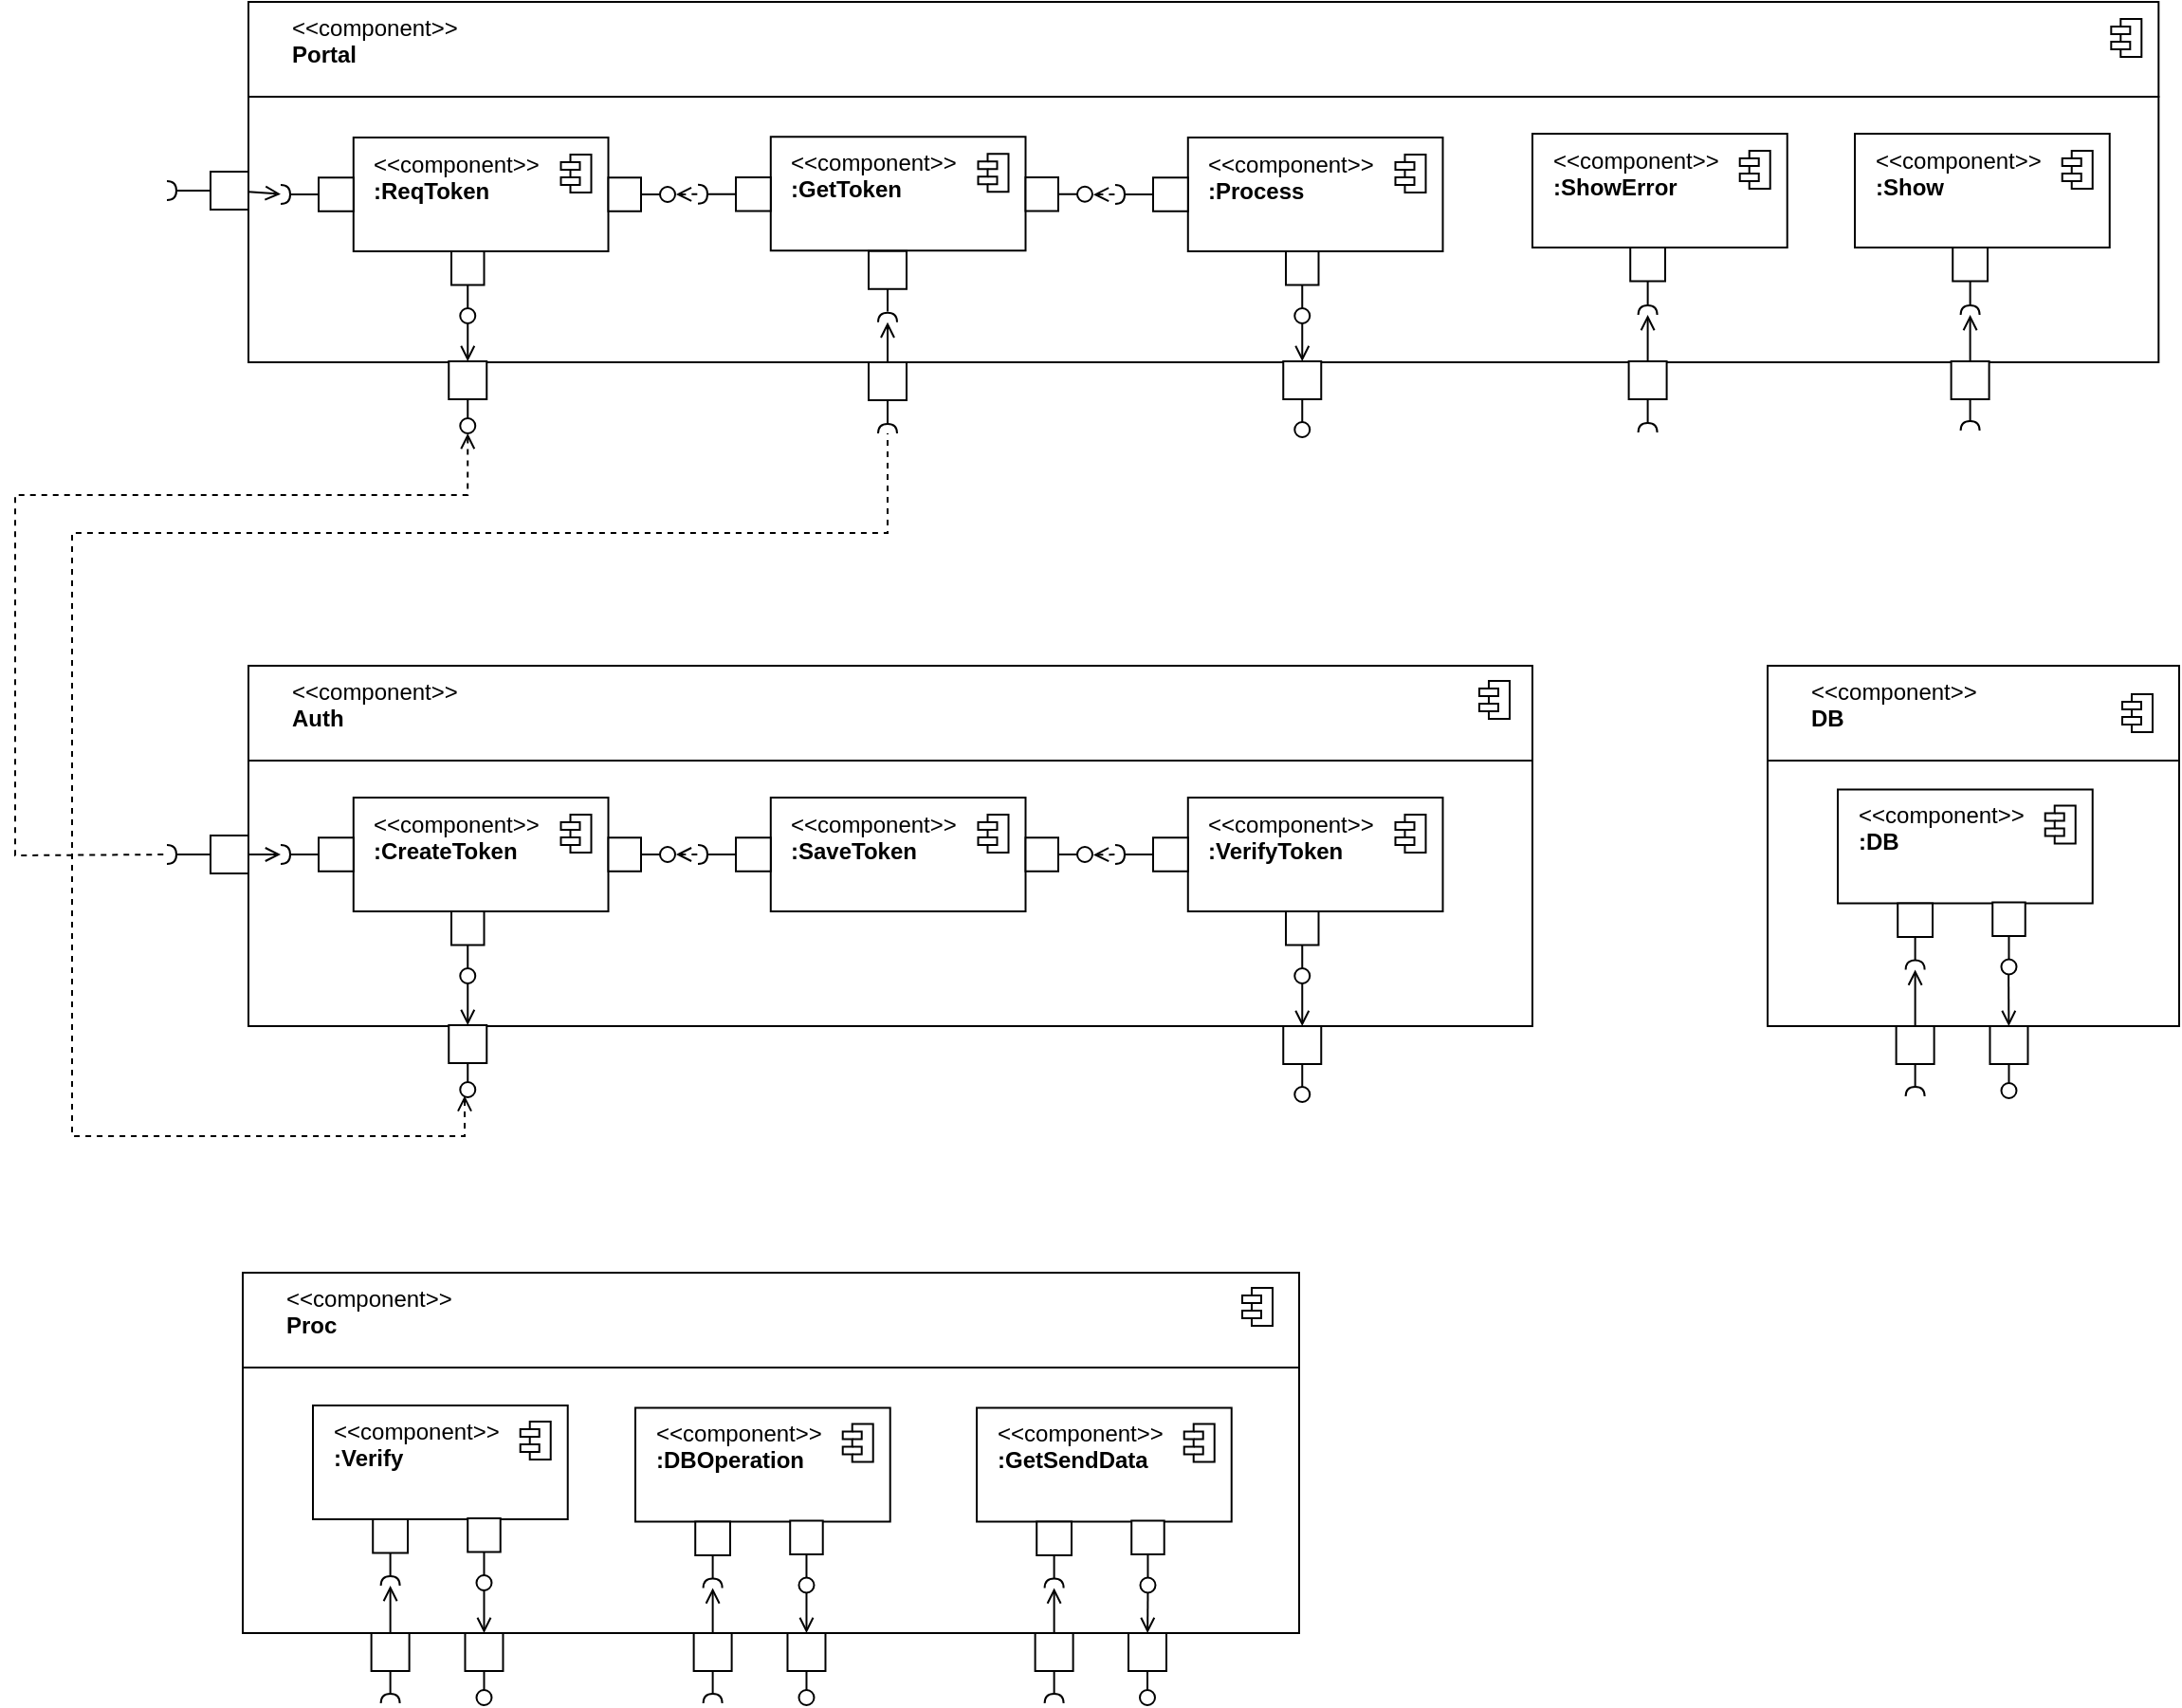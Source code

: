 <mxfile version="21.1.2" type="github">
  <diagram name="第 1 页" id="Jgc5Q6hr3YFyk42l-3hk">
    <mxGraphModel dx="819" dy="505" grid="1" gridSize="10" guides="1" tooltips="1" connect="1" arrows="1" fold="1" page="1" pageScale="1" pageWidth="827" pageHeight="1169" math="0" shadow="0">
      <root>
        <mxCell id="0" />
        <mxCell id="1" parent="0" />
        <mxCell id="Jk48O9FE6iyKjOAGDBV3-93" value="" style="group" vertex="1" connectable="0" parent="1">
          <mxGeometry x="180" y="100" width="1050.16" height="229.5" as="geometry" />
        </mxCell>
        <mxCell id="Jk48O9FE6iyKjOAGDBV3-94" value="" style="rounded=0;whiteSpace=wrap;html=1;" vertex="1" parent="Jk48O9FE6iyKjOAGDBV3-93">
          <mxGeometry x="43" y="50" width="1007.16" height="140" as="geometry" />
        </mxCell>
        <mxCell id="Jk48O9FE6iyKjOAGDBV3-95" value="&lt;div&gt;&amp;lt;&amp;lt;component&amp;gt;&amp;gt;&lt;/div&gt;&lt;div&gt;&lt;b&gt;Portal&lt;/b&gt;&lt;/div&gt;" style="html=1;align=left;spacingLeft=21;verticalAlign=top;" vertex="1" parent="Jk48O9FE6iyKjOAGDBV3-93">
          <mxGeometry x="42.997" width="1007.163" height="50" as="geometry" />
        </mxCell>
        <mxCell id="Jk48O9FE6iyKjOAGDBV3-96" value="" style="shape=module;jettyWidth=10;jettyHeight=4;" vertex="1" parent="Jk48O9FE6iyKjOAGDBV3-95">
          <mxGeometry x="1" width="16" height="20" relative="1" as="geometry">
            <mxPoint x="-25" y="9" as="offset" />
          </mxGeometry>
        </mxCell>
        <mxCell id="Jk48O9FE6iyKjOAGDBV3-97" value="" style="group" vertex="1" connectable="0" parent="Jk48O9FE6iyKjOAGDBV3-93">
          <mxGeometry x="940.8" y="189.5" width="20" height="36.5" as="geometry" />
        </mxCell>
        <mxCell id="Jk48O9FE6iyKjOAGDBV3-98" value="" style="html=1;rounded=0;" vertex="1" parent="Jk48O9FE6iyKjOAGDBV3-97">
          <mxGeometry width="20" height="20" as="geometry" />
        </mxCell>
        <mxCell id="Jk48O9FE6iyKjOAGDBV3-99" value="" style="endArrow=none;html=1;rounded=0;align=center;verticalAlign=top;endFill=0;labelBackgroundColor=none;endSize=2;" edge="1" parent="Jk48O9FE6iyKjOAGDBV3-97" source="Jk48O9FE6iyKjOAGDBV3-98" target="Jk48O9FE6iyKjOAGDBV3-100">
          <mxGeometry relative="1" as="geometry" />
        </mxCell>
        <mxCell id="Jk48O9FE6iyKjOAGDBV3-100" value="" style="shape=requiredInterface;html=1;fontSize=11;align=center;fillColor=none;points=[];aspect=fixed;resizable=0;verticalAlign=bottom;labelPosition=center;verticalLabelPosition=top;flipH=1;rotation=90;" vertex="1" parent="Jk48O9FE6iyKjOAGDBV3-97">
          <mxGeometry x="7.5" y="29" width="5" height="10" as="geometry" />
        </mxCell>
        <mxCell id="Jk48O9FE6iyKjOAGDBV3-101" value="" style="group" vertex="1" connectable="0" parent="Jk48O9FE6iyKjOAGDBV3-93">
          <mxGeometry x="889.999" y="69.5" width="134.361" height="95.5" as="geometry" />
        </mxCell>
        <mxCell id="Jk48O9FE6iyKjOAGDBV3-102" value="&lt;div&gt;&amp;lt;&amp;lt;component&amp;gt;&amp;gt;&lt;/div&gt;&lt;div&gt;&lt;b&gt;:Show&lt;/b&gt;&lt;/div&gt;" style="html=1;align=left;spacingLeft=9;verticalAlign=top;container=0;" vertex="1" parent="Jk48O9FE6iyKjOAGDBV3-101">
          <mxGeometry width="134.361" height="60" as="geometry" />
        </mxCell>
        <mxCell id="Jk48O9FE6iyKjOAGDBV3-103" value="" style="shape=module;jettyWidth=10;jettyHeight=4;container=0;" vertex="1" parent="Jk48O9FE6iyKjOAGDBV3-101">
          <mxGeometry x="109.361" y="9" width="16" height="20" as="geometry">
            <mxPoint x="-25" y="9" as="offset" />
          </mxGeometry>
        </mxCell>
        <mxCell id="Jk48O9FE6iyKjOAGDBV3-104" value="" style="group" vertex="1" connectable="0" parent="Jk48O9FE6iyKjOAGDBV3-101">
          <mxGeometry x="51.611" y="60" width="18.39" height="35.5" as="geometry" />
        </mxCell>
        <mxCell id="Jk48O9FE6iyKjOAGDBV3-105" value="" style="html=1;rounded=0;container=0;" vertex="1" parent="Jk48O9FE6iyKjOAGDBV3-104">
          <mxGeometry width="18.39" height="17.75" as="geometry" />
        </mxCell>
        <mxCell id="Jk48O9FE6iyKjOAGDBV3-106" value="" style="endArrow=none;html=1;rounded=0;align=center;verticalAlign=top;endFill=0;labelBackgroundColor=none;endSize=2;" edge="1" parent="Jk48O9FE6iyKjOAGDBV3-104" source="Jk48O9FE6iyKjOAGDBV3-105" target="Jk48O9FE6iyKjOAGDBV3-107">
          <mxGeometry relative="1" as="geometry" />
        </mxCell>
        <mxCell id="Jk48O9FE6iyKjOAGDBV3-107" value="" style="shape=requiredInterface;html=1;fontSize=11;align=center;fillColor=none;points=[];aspect=fixed;resizable=0;verticalAlign=bottom;labelPosition=center;verticalLabelPosition=top;flipH=1;rotation=90;container=0;" vertex="1" parent="Jk48O9FE6iyKjOAGDBV3-104">
          <mxGeometry x="6.69" y="28" width="5" height="10" as="geometry" />
        </mxCell>
        <mxCell id="Jk48O9FE6iyKjOAGDBV3-108" value="" style="endArrow=none;html=1;rounded=0;align=center;verticalAlign=top;endFill=0;labelBackgroundColor=none;endSize=2;startArrow=open;startFill=0;entryX=0.5;entryY=0;entryDx=0;entryDy=0;" edge="1" parent="Jk48O9FE6iyKjOAGDBV3-93" source="Jk48O9FE6iyKjOAGDBV3-107" target="Jk48O9FE6iyKjOAGDBV3-98">
          <mxGeometry relative="1" as="geometry">
            <mxPoint x="1010" y="200" as="sourcePoint" />
            <mxPoint x="900" y="220" as="targetPoint" />
          </mxGeometry>
        </mxCell>
        <mxCell id="Jk48O9FE6iyKjOAGDBV3-109" value="" style="group" vertex="1" connectable="0" parent="Jk48O9FE6iyKjOAGDBV3-93">
          <mxGeometry x="770.8" y="189.5" width="20" height="37.5" as="geometry" />
        </mxCell>
        <mxCell id="Jk48O9FE6iyKjOAGDBV3-110" value="" style="html=1;rounded=0;" vertex="1" parent="Jk48O9FE6iyKjOAGDBV3-109">
          <mxGeometry width="20" height="20" as="geometry" />
        </mxCell>
        <mxCell id="Jk48O9FE6iyKjOAGDBV3-111" value="" style="endArrow=none;html=1;rounded=0;align=center;verticalAlign=top;endFill=0;labelBackgroundColor=none;endSize=2;" edge="1" parent="Jk48O9FE6iyKjOAGDBV3-109" source="Jk48O9FE6iyKjOAGDBV3-110" target="Jk48O9FE6iyKjOAGDBV3-112">
          <mxGeometry relative="1" as="geometry" />
        </mxCell>
        <mxCell id="Jk48O9FE6iyKjOAGDBV3-112" value="" style="shape=requiredInterface;html=1;fontSize=11;align=center;fillColor=none;points=[];aspect=fixed;resizable=0;verticalAlign=bottom;labelPosition=center;verticalLabelPosition=top;flipH=1;rotation=90;" vertex="1" parent="Jk48O9FE6iyKjOAGDBV3-109">
          <mxGeometry x="7.5" y="30" width="5" height="10" as="geometry" />
        </mxCell>
        <mxCell id="Jk48O9FE6iyKjOAGDBV3-113" value="" style="endArrow=none;html=1;rounded=0;align=center;verticalAlign=top;endFill=0;labelBackgroundColor=none;endSize=2;startArrow=open;startFill=0;" edge="1" parent="Jk48O9FE6iyKjOAGDBV3-93" source="Jk48O9FE6iyKjOAGDBV3-153" target="Jk48O9FE6iyKjOAGDBV3-110">
          <mxGeometry relative="1" as="geometry">
            <mxPoint x="820" y="210" as="sourcePoint" />
            <mxPoint x="740" y="220" as="targetPoint" />
          </mxGeometry>
        </mxCell>
        <mxCell id="Jk48O9FE6iyKjOAGDBV3-114" value="" style="group" vertex="1" connectable="0" parent="Jk48O9FE6iyKjOAGDBV3-93">
          <mxGeometry x="588.63" y="189.5" width="20" height="40" as="geometry" />
        </mxCell>
        <mxCell id="Jk48O9FE6iyKjOAGDBV3-115" value="" style="html=1;rounded=0;" vertex="1" parent="Jk48O9FE6iyKjOAGDBV3-114">
          <mxGeometry width="20" height="20" as="geometry" />
        </mxCell>
        <mxCell id="Jk48O9FE6iyKjOAGDBV3-116" value="" style="endArrow=none;html=1;rounded=0;align=center;verticalAlign=top;endFill=0;labelBackgroundColor=none;endSize=2;" edge="1" parent="Jk48O9FE6iyKjOAGDBV3-114" source="Jk48O9FE6iyKjOAGDBV3-115" target="Jk48O9FE6iyKjOAGDBV3-117">
          <mxGeometry relative="1" as="geometry" />
        </mxCell>
        <mxCell id="Jk48O9FE6iyKjOAGDBV3-117" value="" style="ellipse;html=1;fontSize=11;align=center;fillColor=none;points=[];aspect=fixed;resizable=0;verticalAlign=bottom;labelPosition=center;verticalLabelPosition=top;flipH=1;" vertex="1" parent="Jk48O9FE6iyKjOAGDBV3-114">
          <mxGeometry x="6" y="32" width="8" height="8" as="geometry" />
        </mxCell>
        <mxCell id="Jk48O9FE6iyKjOAGDBV3-118" value="" style="endArrow=none;html=1;rounded=0;align=center;verticalAlign=top;endFill=0;labelBackgroundColor=none;endSize=2;startArrow=open;startFill=0;" edge="1" parent="Jk48O9FE6iyKjOAGDBV3-93" source="Jk48O9FE6iyKjOAGDBV3-115" target="Jk48O9FE6iyKjOAGDBV3-145">
          <mxGeometry relative="1" as="geometry">
            <mxPoint x="560" y="205.5" as="sourcePoint" />
            <mxPoint x="630" y="210" as="targetPoint" />
          </mxGeometry>
        </mxCell>
        <mxCell id="Jk48O9FE6iyKjOAGDBV3-119" style="rounded=0;orthogonalLoop=1;jettySize=auto;html=1;labelBackgroundColor=none;endArrow=none;endFill=0;fontSize=9;dashed=1;exitX=-0.059;exitY=0.524;exitDx=0;exitDy=0;exitPerimeter=0;startArrow=open;startFill=0;" edge="1" parent="Jk48O9FE6iyKjOAGDBV3-93" source="Jk48O9FE6iyKjOAGDBV3-174" target="Jk48O9FE6iyKjOAGDBV3-141">
          <mxGeometry relative="1" as="geometry">
            <mxPoint x="278" y="109.5" as="sourcePoint" />
            <mxPoint x="290" y="109.5" as="targetPoint" />
          </mxGeometry>
        </mxCell>
        <mxCell id="Jk48O9FE6iyKjOAGDBV3-120" value="" style="group" vertex="1" connectable="0" parent="Jk48O9FE6iyKjOAGDBV3-93">
          <mxGeometry x="370" y="190" width="20" height="37.5" as="geometry" />
        </mxCell>
        <mxCell id="Jk48O9FE6iyKjOAGDBV3-121" value="" style="html=1;rounded=0;" vertex="1" parent="Jk48O9FE6iyKjOAGDBV3-120">
          <mxGeometry width="20" height="20" as="geometry" />
        </mxCell>
        <mxCell id="Jk48O9FE6iyKjOAGDBV3-122" value="" style="endArrow=none;html=1;rounded=0;align=center;verticalAlign=top;endFill=0;labelBackgroundColor=none;endSize=2;" edge="1" parent="Jk48O9FE6iyKjOAGDBV3-120" source="Jk48O9FE6iyKjOAGDBV3-121" target="Jk48O9FE6iyKjOAGDBV3-123">
          <mxGeometry relative="1" as="geometry" />
        </mxCell>
        <mxCell id="Jk48O9FE6iyKjOAGDBV3-123" value="" style="shape=requiredInterface;html=1;fontSize=11;align=center;fillColor=none;points=[];aspect=fixed;resizable=0;verticalAlign=bottom;labelPosition=center;verticalLabelPosition=top;flipH=1;rotation=90;" vertex="1" parent="Jk48O9FE6iyKjOAGDBV3-120">
          <mxGeometry x="7.5" y="30" width="5" height="10" as="geometry" />
        </mxCell>
        <mxCell id="Jk48O9FE6iyKjOAGDBV3-124" value="" style="endArrow=none;html=1;rounded=0;align=center;verticalAlign=top;endFill=0;labelBackgroundColor=none;endSize=2;startArrow=open;startFill=0;entryX=0.5;entryY=0;entryDx=0;entryDy=0;" edge="1" parent="Jk48O9FE6iyKjOAGDBV3-93" source="Jk48O9FE6iyKjOAGDBV3-178" target="Jk48O9FE6iyKjOAGDBV3-121">
          <mxGeometry relative="1" as="geometry">
            <mxPoint x="440" y="210" as="sourcePoint" />
            <mxPoint x="330" y="220" as="targetPoint" />
          </mxGeometry>
        </mxCell>
        <mxCell id="Jk48O9FE6iyKjOAGDBV3-125" style="rounded=0;orthogonalLoop=1;jettySize=auto;html=1;labelBackgroundColor=none;endArrow=none;endFill=0;fontSize=9;dashed=1;exitX=-0.054;exitY=0.499;exitDx=0;exitDy=0;exitPerimeter=0;startArrow=open;startFill=0;" edge="1" parent="Jk48O9FE6iyKjOAGDBV3-93" source="Jk48O9FE6iyKjOAGDBV3-167" target="Jk48O9FE6iyKjOAGDBV3-182">
          <mxGeometry relative="1" as="geometry">
            <mxPoint x="268" y="100.5" as="sourcePoint" />
            <mxPoint x="400" y="224.5" as="targetPoint" />
          </mxGeometry>
        </mxCell>
        <mxCell id="Jk48O9FE6iyKjOAGDBV3-126" value="" style="group" vertex="1" connectable="0" parent="Jk48O9FE6iyKjOAGDBV3-93">
          <mxGeometry x="148.63" y="189.5" width="20" height="38" as="geometry" />
        </mxCell>
        <mxCell id="Jk48O9FE6iyKjOAGDBV3-127" value="" style="html=1;rounded=0;" vertex="1" parent="Jk48O9FE6iyKjOAGDBV3-126">
          <mxGeometry width="20" height="20" as="geometry" />
        </mxCell>
        <mxCell id="Jk48O9FE6iyKjOAGDBV3-128" value="" style="endArrow=none;html=1;rounded=0;align=center;verticalAlign=top;endFill=0;labelBackgroundColor=none;endSize=2;" edge="1" parent="Jk48O9FE6iyKjOAGDBV3-126" source="Jk48O9FE6iyKjOAGDBV3-127" target="Jk48O9FE6iyKjOAGDBV3-129">
          <mxGeometry relative="1" as="geometry" />
        </mxCell>
        <mxCell id="Jk48O9FE6iyKjOAGDBV3-129" value="" style="ellipse;html=1;fontSize=11;align=center;fillColor=none;points=[];aspect=fixed;resizable=0;verticalAlign=bottom;labelPosition=center;verticalLabelPosition=top;flipH=1;" vertex="1" parent="Jk48O9FE6iyKjOAGDBV3-126">
          <mxGeometry x="6" y="30" width="8" height="8" as="geometry" />
        </mxCell>
        <mxCell id="Jk48O9FE6iyKjOAGDBV3-130" value="" style="endArrow=none;html=1;rounded=0;align=center;verticalAlign=top;endFill=0;labelBackgroundColor=none;endSize=2;startArrow=open;startFill=0;" edge="1" parent="Jk48O9FE6iyKjOAGDBV3-93" source="Jk48O9FE6iyKjOAGDBV3-127" target="Jk48O9FE6iyKjOAGDBV3-163">
          <mxGeometry relative="1" as="geometry">
            <mxPoint x="140" y="220" as="sourcePoint" />
            <mxPoint x="130" y="210" as="targetPoint" />
          </mxGeometry>
        </mxCell>
        <mxCell id="Jk48O9FE6iyKjOAGDBV3-131" value="" style="group" vertex="1" connectable="0" parent="Jk48O9FE6iyKjOAGDBV3-93">
          <mxGeometry y="89.5" width="43" height="20" as="geometry" />
        </mxCell>
        <mxCell id="Jk48O9FE6iyKjOAGDBV3-132" value="" style="html=1;rounded=0;" vertex="1" parent="Jk48O9FE6iyKjOAGDBV3-131">
          <mxGeometry x="23" width="20" height="20" as="geometry" />
        </mxCell>
        <mxCell id="Jk48O9FE6iyKjOAGDBV3-133" value="" style="endArrow=none;html=1;rounded=0;align=center;verticalAlign=top;endFill=0;labelBackgroundColor=none;endSize=2;" edge="1" parent="Jk48O9FE6iyKjOAGDBV3-131" source="Jk48O9FE6iyKjOAGDBV3-132" target="Jk48O9FE6iyKjOAGDBV3-134">
          <mxGeometry relative="1" as="geometry" />
        </mxCell>
        <mxCell id="Jk48O9FE6iyKjOAGDBV3-134" value="" style="shape=requiredInterface;html=1;fontSize=11;align=center;fillColor=none;points=[];aspect=fixed;resizable=0;verticalAlign=bottom;labelPosition=center;verticalLabelPosition=top;flipH=1;rotation=-180;" vertex="1" parent="Jk48O9FE6iyKjOAGDBV3-131">
          <mxGeometry y="5" width="5" height="10" as="geometry" />
        </mxCell>
        <mxCell id="Jk48O9FE6iyKjOAGDBV3-135" value="" style="endArrow=none;html=1;rounded=0;align=center;verticalAlign=top;endFill=0;labelBackgroundColor=none;startArrow=open;startFill=0;" edge="1" parent="Jk48O9FE6iyKjOAGDBV3-93" source="Jk48O9FE6iyKjOAGDBV3-159" target="Jk48O9FE6iyKjOAGDBV3-132">
          <mxGeometry relative="1" as="geometry">
            <mxPoint x="30" y="140" as="sourcePoint" />
            <mxPoint x="169" y="199.5" as="targetPoint" />
          </mxGeometry>
        </mxCell>
        <mxCell id="Jk48O9FE6iyKjOAGDBV3-136" value="" style="group" vertex="1" connectable="0" parent="Jk48O9FE6iyKjOAGDBV3-93">
          <mxGeometry x="500" y="71.5" width="172.75" height="98" as="geometry" />
        </mxCell>
        <mxCell id="Jk48O9FE6iyKjOAGDBV3-137" value="&lt;div&gt;&amp;lt;&amp;lt;component&amp;gt;&amp;gt;&lt;/div&gt;&lt;div&gt;&lt;b&gt;:Process&lt;/b&gt;&lt;/div&gt;" style="html=1;align=left;spacingLeft=9;verticalAlign=top;container=0;" vertex="1" parent="Jk48O9FE6iyKjOAGDBV3-136">
          <mxGeometry x="38.389" width="134.361" height="60" as="geometry" />
        </mxCell>
        <mxCell id="Jk48O9FE6iyKjOAGDBV3-138" value="" style="group" vertex="1" connectable="0" parent="Jk48O9FE6iyKjOAGDBV3-136">
          <mxGeometry y="21.13" width="38.39" height="17.75" as="geometry" />
        </mxCell>
        <mxCell id="Jk48O9FE6iyKjOAGDBV3-139" value="" style="html=1;rounded=0;container=0;" vertex="1" parent="Jk48O9FE6iyKjOAGDBV3-138">
          <mxGeometry x="20" width="18.39" height="17.75" as="geometry" />
        </mxCell>
        <mxCell id="Jk48O9FE6iyKjOAGDBV3-140" value="" style="endArrow=none;html=1;rounded=0;align=center;verticalAlign=top;endFill=0;labelBackgroundColor=none;endSize=2;exitX=0;exitY=0.5;exitDx=0;exitDy=0;" edge="1" parent="Jk48O9FE6iyKjOAGDBV3-138" source="Jk48O9FE6iyKjOAGDBV3-139" target="Jk48O9FE6iyKjOAGDBV3-141">
          <mxGeometry relative="1" as="geometry" />
        </mxCell>
        <mxCell id="Jk48O9FE6iyKjOAGDBV3-141" value="" style="shape=requiredInterface;html=1;fontSize=11;align=center;fillColor=none;points=[];aspect=fixed;resizable=0;verticalAlign=bottom;labelPosition=center;verticalLabelPosition=top;flipH=1;rotation=-180;container=0;" vertex="1" parent="Jk48O9FE6iyKjOAGDBV3-138">
          <mxGeometry y="3.87" width="5" height="10" as="geometry" />
        </mxCell>
        <mxCell id="Jk48O9FE6iyKjOAGDBV3-142" value="" style="group" vertex="1" connectable="0" parent="Jk48O9FE6iyKjOAGDBV3-136">
          <mxGeometry x="90" y="60" width="17.25" height="38" as="geometry" />
        </mxCell>
        <mxCell id="Jk48O9FE6iyKjOAGDBV3-143" value="" style="html=1;rounded=0;container=0;" vertex="1" parent="Jk48O9FE6iyKjOAGDBV3-142">
          <mxGeometry width="17.25" height="17.75" as="geometry" />
        </mxCell>
        <mxCell id="Jk48O9FE6iyKjOAGDBV3-144" value="" style="endArrow=none;html=1;rounded=0;align=center;verticalAlign=top;endFill=0;labelBackgroundColor=none;endSize=2;" edge="1" parent="Jk48O9FE6iyKjOAGDBV3-142" source="Jk48O9FE6iyKjOAGDBV3-143" target="Jk48O9FE6iyKjOAGDBV3-145">
          <mxGeometry relative="1" as="geometry" />
        </mxCell>
        <mxCell id="Jk48O9FE6iyKjOAGDBV3-145" value="" style="ellipse;html=1;fontSize=11;align=center;fillColor=none;points=[];aspect=fixed;resizable=0;verticalAlign=bottom;labelPosition=center;verticalLabelPosition=top;flipH=1;container=0;" vertex="1" parent="Jk48O9FE6iyKjOAGDBV3-142">
          <mxGeometry x="4.63" y="30" width="8" height="8" as="geometry" />
        </mxCell>
        <mxCell id="Jk48O9FE6iyKjOAGDBV3-146" value="" style="shape=module;jettyWidth=10;jettyHeight=4;container=0;" vertex="1" parent="Jk48O9FE6iyKjOAGDBV3-136">
          <mxGeometry x="147.75" y="9" width="16" height="20" as="geometry">
            <mxPoint x="-25" y="9" as="offset" />
          </mxGeometry>
        </mxCell>
        <mxCell id="Jk48O9FE6iyKjOAGDBV3-147" value="" style="group" vertex="1" connectable="0" parent="Jk48O9FE6iyKjOAGDBV3-93">
          <mxGeometry x="719.999" y="69.5" width="134.361" height="95.5" as="geometry" />
        </mxCell>
        <mxCell id="Jk48O9FE6iyKjOAGDBV3-148" value="&lt;div&gt;&amp;lt;&amp;lt;component&amp;gt;&amp;gt;&lt;/div&gt;&lt;div&gt;&lt;b&gt;:ShowError&lt;/b&gt;&lt;/div&gt;" style="html=1;align=left;spacingLeft=9;verticalAlign=top;container=0;" vertex="1" parent="Jk48O9FE6iyKjOAGDBV3-147">
          <mxGeometry width="134.361" height="60" as="geometry" />
        </mxCell>
        <mxCell id="Jk48O9FE6iyKjOAGDBV3-149" value="" style="shape=module;jettyWidth=10;jettyHeight=4;container=0;" vertex="1" parent="Jk48O9FE6iyKjOAGDBV3-147">
          <mxGeometry x="109.361" y="9" width="16" height="20" as="geometry">
            <mxPoint x="-25" y="9" as="offset" />
          </mxGeometry>
        </mxCell>
        <mxCell id="Jk48O9FE6iyKjOAGDBV3-150" value="" style="group" vertex="1" connectable="0" parent="Jk48O9FE6iyKjOAGDBV3-147">
          <mxGeometry x="51.611" y="60" width="18.39" height="35.5" as="geometry" />
        </mxCell>
        <mxCell id="Jk48O9FE6iyKjOAGDBV3-151" value="" style="html=1;rounded=0;container=0;" vertex="1" parent="Jk48O9FE6iyKjOAGDBV3-150">
          <mxGeometry width="18.39" height="17.75" as="geometry" />
        </mxCell>
        <mxCell id="Jk48O9FE6iyKjOAGDBV3-152" value="" style="endArrow=none;html=1;rounded=0;align=center;verticalAlign=top;endFill=0;labelBackgroundColor=none;endSize=2;" edge="1" parent="Jk48O9FE6iyKjOAGDBV3-150" source="Jk48O9FE6iyKjOAGDBV3-151" target="Jk48O9FE6iyKjOAGDBV3-153">
          <mxGeometry relative="1" as="geometry" />
        </mxCell>
        <mxCell id="Jk48O9FE6iyKjOAGDBV3-153" value="" style="shape=requiredInterface;html=1;fontSize=11;align=center;fillColor=none;points=[];aspect=fixed;resizable=0;verticalAlign=bottom;labelPosition=center;verticalLabelPosition=top;flipH=1;rotation=90;container=0;" vertex="1" parent="Jk48O9FE6iyKjOAGDBV3-150">
          <mxGeometry x="6.69" y="28" width="5" height="10" as="geometry" />
        </mxCell>
        <mxCell id="Jk48O9FE6iyKjOAGDBV3-169" value="" style="group" vertex="1" connectable="0" parent="Jk48O9FE6iyKjOAGDBV3-93">
          <mxGeometry x="280" y="71.13" width="208" height="97.75" as="geometry" />
        </mxCell>
        <mxCell id="Jk48O9FE6iyKjOAGDBV3-170" value="&lt;div&gt;&amp;lt;&amp;lt;component&amp;gt;&amp;gt;&lt;/div&gt;&lt;div&gt;&lt;b&gt;:GetToken&lt;/b&gt;&lt;/div&gt;" style="html=1;align=left;spacingLeft=9;verticalAlign=top;container=0;" vertex="1" parent="Jk48O9FE6iyKjOAGDBV3-169">
          <mxGeometry x="38.389" width="134.361" height="60" as="geometry" />
        </mxCell>
        <mxCell id="Jk48O9FE6iyKjOAGDBV3-171" value="" style="group" vertex="1" connectable="0" parent="Jk48O9FE6iyKjOAGDBV3-169">
          <mxGeometry x="172.75" y="21.38" width="35.25" height="17.75" as="geometry" />
        </mxCell>
        <mxCell id="Jk48O9FE6iyKjOAGDBV3-172" value="" style="html=1;rounded=0;container=0;" vertex="1" parent="Jk48O9FE6iyKjOAGDBV3-171">
          <mxGeometry width="17.25" height="17.75" as="geometry" />
        </mxCell>
        <mxCell id="Jk48O9FE6iyKjOAGDBV3-173" value="" style="endArrow=none;html=1;rounded=0;align=center;verticalAlign=top;endFill=0;labelBackgroundColor=none;endSize=2;" edge="1" parent="Jk48O9FE6iyKjOAGDBV3-171" source="Jk48O9FE6iyKjOAGDBV3-172" target="Jk48O9FE6iyKjOAGDBV3-174">
          <mxGeometry relative="1" as="geometry" />
        </mxCell>
        <mxCell id="Jk48O9FE6iyKjOAGDBV3-174" value="" style="ellipse;html=1;fontSize=11;align=center;fillColor=none;points=[];aspect=fixed;resizable=0;verticalAlign=bottom;labelPosition=center;verticalLabelPosition=top;flipH=1;container=0;" vertex="1" parent="Jk48O9FE6iyKjOAGDBV3-171">
          <mxGeometry x="27.25" y="4.87" width="8" height="8" as="geometry" />
        </mxCell>
        <mxCell id="Jk48O9FE6iyKjOAGDBV3-175" value="" style="group" vertex="1" connectable="0" parent="Jk48O9FE6iyKjOAGDBV3-169">
          <mxGeometry x="90" y="60.25" width="20" height="37.5" as="geometry" />
        </mxCell>
        <mxCell id="Jk48O9FE6iyKjOAGDBV3-176" value="" style="html=1;rounded=0;" vertex="1" parent="Jk48O9FE6iyKjOAGDBV3-175">
          <mxGeometry width="20" height="20" as="geometry" />
        </mxCell>
        <mxCell id="Jk48O9FE6iyKjOAGDBV3-177" value="" style="endArrow=none;html=1;rounded=0;align=center;verticalAlign=top;endFill=0;labelBackgroundColor=none;endSize=2;entryX=1.134;entryY=0.5;entryDx=0;entryDy=0;entryPerimeter=0;" edge="1" parent="Jk48O9FE6iyKjOAGDBV3-175" source="Jk48O9FE6iyKjOAGDBV3-176" target="Jk48O9FE6iyKjOAGDBV3-178">
          <mxGeometry relative="1" as="geometry">
            <mxPoint x="13" y="50" as="targetPoint" />
          </mxGeometry>
        </mxCell>
        <mxCell id="Jk48O9FE6iyKjOAGDBV3-178" value="" style="shape=requiredInterface;html=1;fontSize=11;align=center;fillColor=none;points=[];aspect=fixed;resizable=0;verticalAlign=bottom;labelPosition=center;verticalLabelPosition=top;flipH=1;rotation=90;" vertex="1" parent="Jk48O9FE6iyKjOAGDBV3-175">
          <mxGeometry x="7.5" y="30" width="5" height="10" as="geometry" />
        </mxCell>
        <mxCell id="Jk48O9FE6iyKjOAGDBV3-179" value="" style="group" vertex="1" connectable="0" parent="Jk48O9FE6iyKjOAGDBV3-169">
          <mxGeometry y="21.38" width="38.39" height="17.75" as="geometry" />
        </mxCell>
        <mxCell id="Jk48O9FE6iyKjOAGDBV3-180" value="" style="html=1;rounded=0;container=0;" vertex="1" parent="Jk48O9FE6iyKjOAGDBV3-179">
          <mxGeometry x="20" width="18.39" height="17.75" as="geometry" />
        </mxCell>
        <mxCell id="Jk48O9FE6iyKjOAGDBV3-181" value="" style="endArrow=none;html=1;rounded=0;align=center;verticalAlign=top;endFill=0;labelBackgroundColor=none;endSize=2;" edge="1" parent="Jk48O9FE6iyKjOAGDBV3-179" source="Jk48O9FE6iyKjOAGDBV3-180" target="Jk48O9FE6iyKjOAGDBV3-182">
          <mxGeometry relative="1" as="geometry" />
        </mxCell>
        <mxCell id="Jk48O9FE6iyKjOAGDBV3-182" value="" style="shape=requiredInterface;html=1;fontSize=11;align=center;fillColor=none;points=[];aspect=fixed;resizable=0;verticalAlign=bottom;labelPosition=center;verticalLabelPosition=top;flipH=1;rotation=-180;container=0;" vertex="1" parent="Jk48O9FE6iyKjOAGDBV3-179">
          <mxGeometry y="3.87" width="5" height="10" as="geometry" />
        </mxCell>
        <mxCell id="Jk48O9FE6iyKjOAGDBV3-183" value="" style="shape=module;jettyWidth=10;jettyHeight=4;container=0;" vertex="1" parent="Jk48O9FE6iyKjOAGDBV3-169">
          <mxGeometry x="147.75" y="9" width="16" height="20" as="geometry">
            <mxPoint x="-25" y="9" as="offset" />
          </mxGeometry>
        </mxCell>
        <mxCell id="Jk48O9FE6iyKjOAGDBV3-154" value="" style="group" vertex="1" connectable="0" parent="Jk48O9FE6iyKjOAGDBV3-93">
          <mxGeometry x="60" y="71.5" width="208" height="98" as="geometry" />
        </mxCell>
        <mxCell id="Jk48O9FE6iyKjOAGDBV3-155" value="&lt;div&gt;&amp;lt;&amp;lt;component&amp;gt;&amp;gt;&lt;/div&gt;&lt;div&gt;&lt;b&gt;:ReqToken&lt;/b&gt;&lt;/div&gt;" style="html=1;align=left;spacingLeft=9;verticalAlign=top;container=0;" vertex="1" parent="Jk48O9FE6iyKjOAGDBV3-154">
          <mxGeometry x="38.389" width="134.361" height="60" as="geometry" />
        </mxCell>
        <mxCell id="Jk48O9FE6iyKjOAGDBV3-156" value="" style="group" vertex="1" connectable="0" parent="Jk48O9FE6iyKjOAGDBV3-154">
          <mxGeometry y="21.13" width="38.39" height="17.75" as="geometry" />
        </mxCell>
        <mxCell id="Jk48O9FE6iyKjOAGDBV3-157" value="" style="html=1;rounded=0;container=0;" vertex="1" parent="Jk48O9FE6iyKjOAGDBV3-156">
          <mxGeometry x="20" width="18.39" height="17.75" as="geometry" />
        </mxCell>
        <mxCell id="Jk48O9FE6iyKjOAGDBV3-158" value="" style="endArrow=none;html=1;rounded=0;align=center;verticalAlign=top;endFill=0;labelBackgroundColor=none;endSize=2;" edge="1" parent="Jk48O9FE6iyKjOAGDBV3-156" source="Jk48O9FE6iyKjOAGDBV3-157" target="Jk48O9FE6iyKjOAGDBV3-159">
          <mxGeometry relative="1" as="geometry" />
        </mxCell>
        <mxCell id="Jk48O9FE6iyKjOAGDBV3-159" value="" style="shape=requiredInterface;html=1;fontSize=11;align=center;fillColor=none;points=[];aspect=fixed;resizable=0;verticalAlign=bottom;labelPosition=center;verticalLabelPosition=top;flipH=1;rotation=-180;container=0;" vertex="1" parent="Jk48O9FE6iyKjOAGDBV3-156">
          <mxGeometry y="3.87" width="5" height="10" as="geometry" />
        </mxCell>
        <mxCell id="Jk48O9FE6iyKjOAGDBV3-160" value="" style="group" vertex="1" connectable="0" parent="Jk48O9FE6iyKjOAGDBV3-154">
          <mxGeometry x="90" y="60" width="17.25" height="38" as="geometry" />
        </mxCell>
        <mxCell id="Jk48O9FE6iyKjOAGDBV3-161" value="" style="html=1;rounded=0;container=0;" vertex="1" parent="Jk48O9FE6iyKjOAGDBV3-160">
          <mxGeometry width="17.25" height="17.75" as="geometry" />
        </mxCell>
        <mxCell id="Jk48O9FE6iyKjOAGDBV3-162" value="" style="endArrow=none;html=1;rounded=0;align=center;verticalAlign=top;endFill=0;labelBackgroundColor=none;endSize=2;" edge="1" parent="Jk48O9FE6iyKjOAGDBV3-160" source="Jk48O9FE6iyKjOAGDBV3-161" target="Jk48O9FE6iyKjOAGDBV3-163">
          <mxGeometry relative="1" as="geometry" />
        </mxCell>
        <mxCell id="Jk48O9FE6iyKjOAGDBV3-163" value="" style="ellipse;html=1;fontSize=11;align=center;fillColor=none;points=[];aspect=fixed;resizable=0;verticalAlign=bottom;labelPosition=center;verticalLabelPosition=top;flipH=1;container=0;" vertex="1" parent="Jk48O9FE6iyKjOAGDBV3-160">
          <mxGeometry x="4.63" y="30" width="8" height="8" as="geometry" />
        </mxCell>
        <mxCell id="Jk48O9FE6iyKjOAGDBV3-164" value="" style="group" vertex="1" connectable="0" parent="Jk48O9FE6iyKjOAGDBV3-154">
          <mxGeometry x="172.75" y="21.13" width="35.25" height="17.75" as="geometry" />
        </mxCell>
        <mxCell id="Jk48O9FE6iyKjOAGDBV3-165" value="" style="html=1;rounded=0;container=0;" vertex="1" parent="Jk48O9FE6iyKjOAGDBV3-164">
          <mxGeometry width="17.25" height="17.75" as="geometry" />
        </mxCell>
        <mxCell id="Jk48O9FE6iyKjOAGDBV3-166" value="" style="endArrow=none;html=1;rounded=0;align=center;verticalAlign=top;endFill=0;labelBackgroundColor=none;endSize=2;" edge="1" parent="Jk48O9FE6iyKjOAGDBV3-164" source="Jk48O9FE6iyKjOAGDBV3-165" target="Jk48O9FE6iyKjOAGDBV3-167">
          <mxGeometry relative="1" as="geometry" />
        </mxCell>
        <mxCell id="Jk48O9FE6iyKjOAGDBV3-167" value="" style="ellipse;html=1;fontSize=11;align=center;fillColor=none;points=[];aspect=fixed;resizable=0;verticalAlign=bottom;labelPosition=center;verticalLabelPosition=top;flipH=1;container=0;" vertex="1" parent="Jk48O9FE6iyKjOAGDBV3-164">
          <mxGeometry x="27.25" y="4.87" width="8" height="8" as="geometry" />
        </mxCell>
        <mxCell id="Jk48O9FE6iyKjOAGDBV3-168" value="" style="shape=module;jettyWidth=10;jettyHeight=4;container=0;" vertex="1" parent="Jk48O9FE6iyKjOAGDBV3-154">
          <mxGeometry x="147.75" y="9" width="16" height="20" as="geometry">
            <mxPoint x="-25" y="9" as="offset" />
          </mxGeometry>
        </mxCell>
        <mxCell id="Jk48O9FE6iyKjOAGDBV3-197" value="" style="group" vertex="1" connectable="0" parent="1">
          <mxGeometry x="180" y="450" width="720" height="230" as="geometry" />
        </mxCell>
        <mxCell id="Jk48O9FE6iyKjOAGDBV3-2" value="" style="rounded=0;whiteSpace=wrap;html=1;container=0;" vertex="1" parent="Jk48O9FE6iyKjOAGDBV3-197">
          <mxGeometry x="43" y="50" width="677" height="140" as="geometry" />
        </mxCell>
        <mxCell id="Jk48O9FE6iyKjOAGDBV3-3" value="&lt;div&gt;&amp;lt;&amp;lt;component&amp;gt;&amp;gt;&lt;/div&gt;&lt;div&gt;&lt;b&gt;Auth&lt;/b&gt;&lt;/div&gt;" style="html=1;align=left;spacingLeft=21;verticalAlign=top;container=0;" vertex="1" parent="Jk48O9FE6iyKjOAGDBV3-197">
          <mxGeometry x="43" width="677" height="50" as="geometry" />
        </mxCell>
        <mxCell id="Jk48O9FE6iyKjOAGDBV3-4" value="" style="shape=module;jettyWidth=10;jettyHeight=4;container=0;" vertex="1" parent="Jk48O9FE6iyKjOAGDBV3-197">
          <mxGeometry x="692.0" y="8" width="16" height="20" as="geometry">
            <mxPoint x="-25" y="9" as="offset" />
          </mxGeometry>
        </mxCell>
        <mxCell id="Jk48O9FE6iyKjOAGDBV3-186" value="" style="group" vertex="1" connectable="0" parent="Jk48O9FE6iyKjOAGDBV3-197">
          <mxGeometry x="148.63" y="189.5" width="20" height="38" as="geometry" />
        </mxCell>
        <mxCell id="Jk48O9FE6iyKjOAGDBV3-83" value="" style="html=1;rounded=0;container=0;" vertex="1" parent="Jk48O9FE6iyKjOAGDBV3-186">
          <mxGeometry width="20" height="20" as="geometry" />
        </mxCell>
        <mxCell id="Jk48O9FE6iyKjOAGDBV3-84" value="" style="endArrow=none;html=1;rounded=0;align=center;verticalAlign=top;endFill=0;labelBackgroundColor=none;endSize=2;" edge="1" parent="Jk48O9FE6iyKjOAGDBV3-186" source="Jk48O9FE6iyKjOAGDBV3-83" target="Jk48O9FE6iyKjOAGDBV3-85">
          <mxGeometry relative="1" as="geometry" />
        </mxCell>
        <mxCell id="Jk48O9FE6iyKjOAGDBV3-85" value="" style="ellipse;html=1;fontSize=11;align=center;fillColor=none;points=[];aspect=fixed;resizable=0;verticalAlign=bottom;labelPosition=center;verticalLabelPosition=top;flipH=1;container=0;" vertex="1" parent="Jk48O9FE6iyKjOAGDBV3-186">
          <mxGeometry x="6" y="30" width="8" height="8" as="geometry" />
        </mxCell>
        <mxCell id="Jk48O9FE6iyKjOAGDBV3-188" value="" style="group" vertex="1" connectable="0" parent="Jk48O9FE6iyKjOAGDBV3-197">
          <mxGeometry x="60" y="69.51" width="208" height="97.99" as="geometry" />
        </mxCell>
        <mxCell id="Jk48O9FE6iyKjOAGDBV3-68" value="&lt;div&gt;&amp;lt;&amp;lt;component&amp;gt;&amp;gt;&lt;/div&gt;&lt;div&gt;&lt;b&gt;:CreateToken&lt;/b&gt;&lt;/div&gt;" style="html=1;align=left;spacingLeft=9;verticalAlign=top;container=0;" vertex="1" parent="Jk48O9FE6iyKjOAGDBV3-188">
          <mxGeometry x="38.389" width="134.361" height="60" as="geometry" />
        </mxCell>
        <mxCell id="Jk48O9FE6iyKjOAGDBV3-66" value="" style="shape=module;jettyWidth=10;jettyHeight=4;container=0;" vertex="1" parent="Jk48O9FE6iyKjOAGDBV3-188">
          <mxGeometry x="147.75" y="8.99" width="16" height="20" as="geometry">
            <mxPoint x="-25" y="9" as="offset" />
          </mxGeometry>
        </mxCell>
        <mxCell id="Jk48O9FE6iyKjOAGDBV3-184" value="" style="group" vertex="1" connectable="0" parent="Jk48O9FE6iyKjOAGDBV3-188">
          <mxGeometry y="21.12" width="38.39" height="17.75" as="geometry" />
        </mxCell>
        <mxCell id="Jk48O9FE6iyKjOAGDBV3-70" value="" style="html=1;rounded=0;container=0;" vertex="1" parent="Jk48O9FE6iyKjOAGDBV3-184">
          <mxGeometry x="20" width="18.39" height="17.75" as="geometry" />
        </mxCell>
        <mxCell id="Jk48O9FE6iyKjOAGDBV3-71" value="" style="endArrow=none;html=1;rounded=0;align=center;verticalAlign=top;endFill=0;labelBackgroundColor=none;endSize=2;" edge="1" parent="Jk48O9FE6iyKjOAGDBV3-184" source="Jk48O9FE6iyKjOAGDBV3-70" target="Jk48O9FE6iyKjOAGDBV3-72">
          <mxGeometry relative="1" as="geometry" />
        </mxCell>
        <mxCell id="Jk48O9FE6iyKjOAGDBV3-72" value="" style="shape=requiredInterface;html=1;fontSize=11;align=center;fillColor=none;points=[];aspect=fixed;resizable=0;verticalAlign=bottom;labelPosition=center;verticalLabelPosition=top;flipH=1;rotation=-180;container=0;" vertex="1" parent="Jk48O9FE6iyKjOAGDBV3-184">
          <mxGeometry y="3.87" width="5" height="10" as="geometry" />
        </mxCell>
        <mxCell id="Jk48O9FE6iyKjOAGDBV3-185" value="" style="group" vertex="1" connectable="0" parent="Jk48O9FE6iyKjOAGDBV3-188">
          <mxGeometry x="90" y="59.99" width="17.25" height="38" as="geometry" />
        </mxCell>
        <mxCell id="Jk48O9FE6iyKjOAGDBV3-74" value="" style="html=1;rounded=0;container=0;" vertex="1" parent="Jk48O9FE6iyKjOAGDBV3-185">
          <mxGeometry width="17.25" height="17.75" as="geometry" />
        </mxCell>
        <mxCell id="Jk48O9FE6iyKjOAGDBV3-75" value="" style="endArrow=none;html=1;rounded=0;align=center;verticalAlign=top;endFill=0;labelBackgroundColor=none;endSize=2;" edge="1" parent="Jk48O9FE6iyKjOAGDBV3-185" source="Jk48O9FE6iyKjOAGDBV3-74" target="Jk48O9FE6iyKjOAGDBV3-76">
          <mxGeometry relative="1" as="geometry" />
        </mxCell>
        <mxCell id="Jk48O9FE6iyKjOAGDBV3-76" value="" style="ellipse;html=1;fontSize=11;align=center;fillColor=none;points=[];aspect=fixed;resizable=0;verticalAlign=bottom;labelPosition=center;verticalLabelPosition=top;flipH=1;container=0;" vertex="1" parent="Jk48O9FE6iyKjOAGDBV3-185">
          <mxGeometry x="4.63" y="30" width="8" height="8" as="geometry" />
        </mxCell>
        <mxCell id="Jk48O9FE6iyKjOAGDBV3-187" value="" style="group" vertex="1" connectable="0" parent="Jk48O9FE6iyKjOAGDBV3-188">
          <mxGeometry x="172.75" y="21.12" width="35.25" height="17.75" as="geometry" />
        </mxCell>
        <mxCell id="Jk48O9FE6iyKjOAGDBV3-78" value="" style="html=1;rounded=0;container=0;" vertex="1" parent="Jk48O9FE6iyKjOAGDBV3-187">
          <mxGeometry width="17.25" height="17.75" as="geometry" />
        </mxCell>
        <mxCell id="Jk48O9FE6iyKjOAGDBV3-79" value="" style="endArrow=none;html=1;rounded=0;align=center;verticalAlign=top;endFill=0;labelBackgroundColor=none;endSize=2;" edge="1" parent="Jk48O9FE6iyKjOAGDBV3-187" source="Jk48O9FE6iyKjOAGDBV3-78" target="Jk48O9FE6iyKjOAGDBV3-80">
          <mxGeometry relative="1" as="geometry" />
        </mxCell>
        <mxCell id="Jk48O9FE6iyKjOAGDBV3-80" value="" style="ellipse;html=1;fontSize=11;align=center;fillColor=none;points=[];aspect=fixed;resizable=0;verticalAlign=bottom;labelPosition=center;verticalLabelPosition=top;flipH=1;container=0;" vertex="1" parent="Jk48O9FE6iyKjOAGDBV3-187">
          <mxGeometry x="27.25" y="4.87" width="8" height="8" as="geometry" />
        </mxCell>
        <mxCell id="Jk48O9FE6iyKjOAGDBV3-86" value="" style="endArrow=none;html=1;rounded=0;align=center;verticalAlign=top;endFill=0;labelBackgroundColor=none;endSize=2;startArrow=open;startFill=0;" edge="1" parent="Jk48O9FE6iyKjOAGDBV3-197" source="Jk48O9FE6iyKjOAGDBV3-83" target="Jk48O9FE6iyKjOAGDBV3-76">
          <mxGeometry relative="1" as="geometry">
            <mxPoint x="140" y="220" as="sourcePoint" />
            <mxPoint x="130" y="210" as="targetPoint" />
          </mxGeometry>
        </mxCell>
        <mxCell id="Jk48O9FE6iyKjOAGDBV3-189" value="" style="group" vertex="1" connectable="0" parent="Jk48O9FE6iyKjOAGDBV3-197">
          <mxGeometry y="89.5" width="43" height="20" as="geometry" />
        </mxCell>
        <mxCell id="Jk48O9FE6iyKjOAGDBV3-88" value="" style="html=1;rounded=0;container=0;" vertex="1" parent="Jk48O9FE6iyKjOAGDBV3-189">
          <mxGeometry x="23" width="20" height="20" as="geometry" />
        </mxCell>
        <mxCell id="Jk48O9FE6iyKjOAGDBV3-89" value="" style="endArrow=none;html=1;rounded=0;align=center;verticalAlign=top;endFill=0;labelBackgroundColor=none;endSize=2;" edge="1" parent="Jk48O9FE6iyKjOAGDBV3-189" source="Jk48O9FE6iyKjOAGDBV3-88" target="Jk48O9FE6iyKjOAGDBV3-90">
          <mxGeometry relative="1" as="geometry" />
        </mxCell>
        <mxCell id="Jk48O9FE6iyKjOAGDBV3-90" value="" style="shape=requiredInterface;html=1;fontSize=11;align=center;fillColor=none;points=[];aspect=fixed;resizable=0;verticalAlign=bottom;labelPosition=center;verticalLabelPosition=top;flipH=1;rotation=-180;container=0;" vertex="1" parent="Jk48O9FE6iyKjOAGDBV3-189">
          <mxGeometry y="5" width="5" height="10" as="geometry" />
        </mxCell>
        <mxCell id="Jk48O9FE6iyKjOAGDBV3-91" value="" style="endArrow=none;html=1;rounded=0;align=center;verticalAlign=top;endFill=0;labelBackgroundColor=none;startArrow=open;startFill=0;" edge="1" parent="Jk48O9FE6iyKjOAGDBV3-197" source="Jk48O9FE6iyKjOAGDBV3-72" target="Jk48O9FE6iyKjOAGDBV3-88">
          <mxGeometry relative="1" as="geometry">
            <mxPoint x="30" y="140" as="sourcePoint" />
            <mxPoint x="169" y="199.5" as="targetPoint" />
          </mxGeometry>
        </mxCell>
        <mxCell id="Jk48O9FE6iyKjOAGDBV3-192" value="" style="group" vertex="1" connectable="0" parent="Jk48O9FE6iyKjOAGDBV3-197">
          <mxGeometry x="280" y="69.51" width="208" height="60" as="geometry" />
        </mxCell>
        <mxCell id="Jk48O9FE6iyKjOAGDBV3-47" value="&lt;div&gt;&amp;lt;&amp;lt;component&amp;gt;&amp;gt;&lt;/div&gt;&lt;div&gt;&lt;b&gt;:SaveToken&lt;/b&gt;&lt;/div&gt;" style="html=1;align=left;spacingLeft=9;verticalAlign=top;container=0;" vertex="1" parent="Jk48O9FE6iyKjOAGDBV3-192">
          <mxGeometry x="38.389" width="134.361" height="60" as="geometry" />
        </mxCell>
        <mxCell id="Jk48O9FE6iyKjOAGDBV3-190" value="" style="group" vertex="1" connectable="0" parent="Jk48O9FE6iyKjOAGDBV3-192">
          <mxGeometry y="21.12" width="38.39" height="17.75" as="geometry" />
        </mxCell>
        <mxCell id="Jk48O9FE6iyKjOAGDBV3-57" value="" style="html=1;rounded=0;container=0;" vertex="1" parent="Jk48O9FE6iyKjOAGDBV3-190">
          <mxGeometry x="20" width="18.39" height="17.75" as="geometry" />
        </mxCell>
        <mxCell id="Jk48O9FE6iyKjOAGDBV3-58" value="" style="endArrow=none;html=1;rounded=0;align=center;verticalAlign=top;endFill=0;labelBackgroundColor=none;endSize=2;" edge="1" parent="Jk48O9FE6iyKjOAGDBV3-190" source="Jk48O9FE6iyKjOAGDBV3-57" target="Jk48O9FE6iyKjOAGDBV3-59">
          <mxGeometry relative="1" as="geometry" />
        </mxCell>
        <mxCell id="Jk48O9FE6iyKjOAGDBV3-59" value="" style="shape=requiredInterface;html=1;fontSize=11;align=center;fillColor=none;points=[];aspect=fixed;resizable=0;verticalAlign=bottom;labelPosition=center;verticalLabelPosition=top;flipH=1;rotation=-180;container=0;" vertex="1" parent="Jk48O9FE6iyKjOAGDBV3-190">
          <mxGeometry x="4.441e-16" y="3.87" width="5" height="10" as="geometry" />
        </mxCell>
        <mxCell id="Jk48O9FE6iyKjOAGDBV3-191" value="" style="group" vertex="1" connectable="0" parent="Jk48O9FE6iyKjOAGDBV3-192">
          <mxGeometry x="172.75" y="21.12" width="35.25" height="17.75" as="geometry" />
        </mxCell>
        <mxCell id="Jk48O9FE6iyKjOAGDBV3-49" value="" style="html=1;rounded=0;container=0;" vertex="1" parent="Jk48O9FE6iyKjOAGDBV3-191">
          <mxGeometry width="17.25" height="17.75" as="geometry" />
        </mxCell>
        <mxCell id="Jk48O9FE6iyKjOAGDBV3-50" value="" style="endArrow=none;html=1;rounded=0;align=center;verticalAlign=top;endFill=0;labelBackgroundColor=none;endSize=2;" edge="1" parent="Jk48O9FE6iyKjOAGDBV3-191" source="Jk48O9FE6iyKjOAGDBV3-49" target="Jk48O9FE6iyKjOAGDBV3-51">
          <mxGeometry relative="1" as="geometry" />
        </mxCell>
        <mxCell id="Jk48O9FE6iyKjOAGDBV3-51" value="" style="ellipse;html=1;fontSize=11;align=center;fillColor=none;points=[];aspect=fixed;resizable=0;verticalAlign=bottom;labelPosition=center;verticalLabelPosition=top;flipH=1;container=0;" vertex="1" parent="Jk48O9FE6iyKjOAGDBV3-191">
          <mxGeometry x="27.25" y="4.87" width="8" height="8" as="geometry" />
        </mxCell>
        <mxCell id="Jk48O9FE6iyKjOAGDBV3-45" value="" style="shape=module;jettyWidth=10;jettyHeight=4;container=0;" vertex="1" parent="Jk48O9FE6iyKjOAGDBV3-192">
          <mxGeometry x="147.75" y="8.99" width="16" height="20" as="geometry">
            <mxPoint x="-25" y="9" as="offset" />
          </mxGeometry>
        </mxCell>
        <mxCell id="Jk48O9FE6iyKjOAGDBV3-81" style="rounded=0;orthogonalLoop=1;jettySize=auto;html=1;labelBackgroundColor=none;endArrow=none;endFill=0;fontSize=9;dashed=1;exitX=-0.054;exitY=0.499;exitDx=0;exitDy=0;exitPerimeter=0;startArrow=open;startFill=0;" edge="1" parent="Jk48O9FE6iyKjOAGDBV3-197" source="Jk48O9FE6iyKjOAGDBV3-80" target="Jk48O9FE6iyKjOAGDBV3-59">
          <mxGeometry relative="1" as="geometry">
            <mxPoint x="268" y="100.5" as="sourcePoint" />
            <mxPoint x="400" y="224.5" as="targetPoint" />
          </mxGeometry>
        </mxCell>
        <mxCell id="Jk48O9FE6iyKjOAGDBV3-195" value="" style="group" vertex="1" connectable="0" parent="Jk48O9FE6iyKjOAGDBV3-197">
          <mxGeometry x="500" y="69.51" width="172.75" height="97.99" as="geometry" />
        </mxCell>
        <mxCell id="Jk48O9FE6iyKjOAGDBV3-39" value="&lt;div&gt;&amp;lt;&amp;lt;component&amp;gt;&amp;gt;&lt;/div&gt;&lt;div&gt;&lt;b&gt;:VerifyToken&lt;/b&gt;&lt;/div&gt;" style="html=1;align=left;spacingLeft=9;verticalAlign=top;container=0;" vertex="1" parent="Jk48O9FE6iyKjOAGDBV3-195">
          <mxGeometry x="38.389" width="134.361" height="60" as="geometry" />
        </mxCell>
        <mxCell id="Jk48O9FE6iyKjOAGDBV3-33" value="" style="shape=module;jettyWidth=10;jettyHeight=4;container=0;" vertex="1" parent="Jk48O9FE6iyKjOAGDBV3-195">
          <mxGeometry x="147.75" y="8.99" width="16" height="20" as="geometry">
            <mxPoint x="-25" y="9" as="offset" />
          </mxGeometry>
        </mxCell>
        <mxCell id="Jk48O9FE6iyKjOAGDBV3-193" value="" style="group" vertex="1" connectable="0" parent="Jk48O9FE6iyKjOAGDBV3-195">
          <mxGeometry y="21.12" width="38.39" height="17.75" as="geometry" />
        </mxCell>
        <mxCell id="Jk48O9FE6iyKjOAGDBV3-36" value="" style="html=1;rounded=0;container=0;" vertex="1" parent="Jk48O9FE6iyKjOAGDBV3-193">
          <mxGeometry x="20" width="18.39" height="17.75" as="geometry" />
        </mxCell>
        <mxCell id="Jk48O9FE6iyKjOAGDBV3-37" value="" style="endArrow=none;html=1;rounded=0;align=center;verticalAlign=top;endFill=0;labelBackgroundColor=none;endSize=2;exitX=0;exitY=0.5;exitDx=0;exitDy=0;" edge="1" parent="Jk48O9FE6iyKjOAGDBV3-193" source="Jk48O9FE6iyKjOAGDBV3-36" target="Jk48O9FE6iyKjOAGDBV3-38">
          <mxGeometry relative="1" as="geometry" />
        </mxCell>
        <mxCell id="Jk48O9FE6iyKjOAGDBV3-38" value="" style="shape=requiredInterface;html=1;fontSize=11;align=center;fillColor=none;points=[];aspect=fixed;resizable=0;verticalAlign=bottom;labelPosition=center;verticalLabelPosition=top;flipH=1;rotation=-180;container=0;" vertex="1" parent="Jk48O9FE6iyKjOAGDBV3-193">
          <mxGeometry y="3.87" width="5" height="10" as="geometry" />
        </mxCell>
        <mxCell id="Jk48O9FE6iyKjOAGDBV3-194" value="" style="group" vertex="1" connectable="0" parent="Jk48O9FE6iyKjOAGDBV3-195">
          <mxGeometry x="90" y="59.99" width="17.25" height="38" as="geometry" />
        </mxCell>
        <mxCell id="Jk48O9FE6iyKjOAGDBV3-41" value="" style="html=1;rounded=0;container=0;" vertex="1" parent="Jk48O9FE6iyKjOAGDBV3-194">
          <mxGeometry width="17.25" height="17.75" as="geometry" />
        </mxCell>
        <mxCell id="Jk48O9FE6iyKjOAGDBV3-42" value="" style="endArrow=none;html=1;rounded=0;align=center;verticalAlign=top;endFill=0;labelBackgroundColor=none;endSize=2;" edge="1" parent="Jk48O9FE6iyKjOAGDBV3-194" source="Jk48O9FE6iyKjOAGDBV3-41" target="Jk48O9FE6iyKjOAGDBV3-43">
          <mxGeometry relative="1" as="geometry" />
        </mxCell>
        <mxCell id="Jk48O9FE6iyKjOAGDBV3-43" value="" style="ellipse;html=1;fontSize=11;align=center;fillColor=none;points=[];aspect=fixed;resizable=0;verticalAlign=bottom;labelPosition=center;verticalLabelPosition=top;flipH=1;container=0;" vertex="1" parent="Jk48O9FE6iyKjOAGDBV3-194">
          <mxGeometry x="4.63" y="30" width="8" height="8" as="geometry" />
        </mxCell>
        <mxCell id="Jk48O9FE6iyKjOAGDBV3-60" style="rounded=0;orthogonalLoop=1;jettySize=auto;html=1;labelBackgroundColor=none;endArrow=none;endFill=0;fontSize=9;dashed=1;exitX=-0.059;exitY=0.524;exitDx=0;exitDy=0;exitPerimeter=0;startArrow=open;startFill=0;" edge="1" parent="Jk48O9FE6iyKjOAGDBV3-197" source="Jk48O9FE6iyKjOAGDBV3-51" target="Jk48O9FE6iyKjOAGDBV3-38">
          <mxGeometry relative="1" as="geometry">
            <mxPoint x="278" y="109.5" as="sourcePoint" />
            <mxPoint x="290" y="109.5" as="targetPoint" />
          </mxGeometry>
        </mxCell>
        <mxCell id="Jk48O9FE6iyKjOAGDBV3-44" value="" style="endArrow=none;html=1;rounded=0;align=center;verticalAlign=top;endFill=0;labelBackgroundColor=none;endSize=2;startArrow=open;startFill=0;" edge="1" parent="Jk48O9FE6iyKjOAGDBV3-197" source="Jk48O9FE6iyKjOAGDBV3-30" target="Jk48O9FE6iyKjOAGDBV3-43">
          <mxGeometry relative="1" as="geometry">
            <mxPoint x="560" y="205.5" as="sourcePoint" />
            <mxPoint x="630" y="210" as="targetPoint" />
          </mxGeometry>
        </mxCell>
        <mxCell id="Jk48O9FE6iyKjOAGDBV3-196" value="" style="group" vertex="1" connectable="0" parent="Jk48O9FE6iyKjOAGDBV3-197">
          <mxGeometry x="588.63" y="190" width="20" height="40" as="geometry" />
        </mxCell>
        <mxCell id="Jk48O9FE6iyKjOAGDBV3-30" value="" style="html=1;rounded=0;container=0;" vertex="1" parent="Jk48O9FE6iyKjOAGDBV3-196">
          <mxGeometry width="20" height="20" as="geometry" />
        </mxCell>
        <mxCell id="Jk48O9FE6iyKjOAGDBV3-31" value="" style="endArrow=none;html=1;rounded=0;align=center;verticalAlign=top;endFill=0;labelBackgroundColor=none;endSize=2;" edge="1" parent="Jk48O9FE6iyKjOAGDBV3-196" source="Jk48O9FE6iyKjOAGDBV3-30" target="Jk48O9FE6iyKjOAGDBV3-32">
          <mxGeometry relative="1" as="geometry" />
        </mxCell>
        <mxCell id="Jk48O9FE6iyKjOAGDBV3-32" value="" style="ellipse;html=1;fontSize=11;align=center;fillColor=none;points=[];aspect=fixed;resizable=0;verticalAlign=bottom;labelPosition=center;verticalLabelPosition=top;flipH=1;container=0;" vertex="1" parent="Jk48O9FE6iyKjOAGDBV3-196">
          <mxGeometry x="6" y="32" width="8" height="8" as="geometry" />
        </mxCell>
        <mxCell id="Jk48O9FE6iyKjOAGDBV3-266" value="" style="group" vertex="1" connectable="0" parent="1">
          <mxGeometry x="220" y="770" width="557" height="228" as="geometry" />
        </mxCell>
        <mxCell id="Jk48O9FE6iyKjOAGDBV3-267" value="" style="rounded=0;whiteSpace=wrap;html=1;container=0;" vertex="1" parent="Jk48O9FE6iyKjOAGDBV3-266">
          <mxGeometry y="50" width="557" height="140" as="geometry" />
        </mxCell>
        <mxCell id="Jk48O9FE6iyKjOAGDBV3-268" value="&lt;div&gt;&amp;lt;&amp;lt;component&amp;gt;&amp;gt;&lt;/div&gt;&lt;div&gt;&lt;b&gt;Proc&lt;/b&gt;&lt;/div&gt;" style="html=1;align=left;spacingLeft=21;verticalAlign=top;container=0;" vertex="1" parent="Jk48O9FE6iyKjOAGDBV3-266">
          <mxGeometry width="557" height="50" as="geometry" />
        </mxCell>
        <mxCell id="Jk48O9FE6iyKjOAGDBV3-269" value="" style="shape=module;jettyWidth=10;jettyHeight=4;container=0;" vertex="1" parent="Jk48O9FE6iyKjOAGDBV3-266">
          <mxGeometry x="527.0" y="8" width="16" height="20" as="geometry">
            <mxPoint x="-25" y="9" as="offset" />
          </mxGeometry>
        </mxCell>
        <mxCell id="Jk48O9FE6iyKjOAGDBV3-270" value="" style="group" vertex="1" connectable="0" parent="Jk48O9FE6iyKjOAGDBV3-266">
          <mxGeometry x="117.24" y="190" width="20" height="38" as="geometry" />
        </mxCell>
        <mxCell id="Jk48O9FE6iyKjOAGDBV3-271" value="" style="html=1;rounded=0;container=0;" vertex="1" parent="Jk48O9FE6iyKjOAGDBV3-270">
          <mxGeometry width="20" height="20" as="geometry" />
        </mxCell>
        <mxCell id="Jk48O9FE6iyKjOAGDBV3-272" value="" style="endArrow=none;html=1;rounded=0;align=center;verticalAlign=top;endFill=0;labelBackgroundColor=none;endSize=2;" edge="1" parent="Jk48O9FE6iyKjOAGDBV3-270" source="Jk48O9FE6iyKjOAGDBV3-271" target="Jk48O9FE6iyKjOAGDBV3-273">
          <mxGeometry relative="1" as="geometry" />
        </mxCell>
        <mxCell id="Jk48O9FE6iyKjOAGDBV3-273" value="" style="ellipse;html=1;fontSize=11;align=center;fillColor=none;points=[];aspect=fixed;resizable=0;verticalAlign=bottom;labelPosition=center;verticalLabelPosition=top;flipH=1;container=0;" vertex="1" parent="Jk48O9FE6iyKjOAGDBV3-270">
          <mxGeometry x="6" y="30" width="8" height="8" as="geometry" />
        </mxCell>
        <mxCell id="Jk48O9FE6iyKjOAGDBV3-274" value="" style="endArrow=none;html=1;rounded=0;align=center;verticalAlign=top;endFill=0;labelBackgroundColor=none;endSize=2;startArrow=open;startFill=0;" edge="1" parent="Jk48O9FE6iyKjOAGDBV3-266" source="Jk48O9FE6iyKjOAGDBV3-271" target="Jk48O9FE6iyKjOAGDBV3-285">
          <mxGeometry relative="1" as="geometry">
            <mxPoint x="97" y="220" as="sourcePoint" />
            <mxPoint x="87" y="210" as="targetPoint" />
          </mxGeometry>
        </mxCell>
        <mxCell id="Jk48O9FE6iyKjOAGDBV3-275" value="" style="group" vertex="1" connectable="0" parent="Jk48O9FE6iyKjOAGDBV3-266">
          <mxGeometry x="67.81" y="190" width="20" height="37" as="geometry" />
        </mxCell>
        <mxCell id="Jk48O9FE6iyKjOAGDBV3-276" value="" style="html=1;rounded=0;container=0;" vertex="1" parent="Jk48O9FE6iyKjOAGDBV3-275">
          <mxGeometry width="20" height="20" as="geometry" />
        </mxCell>
        <mxCell id="Jk48O9FE6iyKjOAGDBV3-277" value="" style="endArrow=none;html=1;rounded=0;align=center;verticalAlign=top;endFill=0;labelBackgroundColor=none;endSize=2;" edge="1" parent="Jk48O9FE6iyKjOAGDBV3-275" source="Jk48O9FE6iyKjOAGDBV3-276" target="Jk48O9FE6iyKjOAGDBV3-278">
          <mxGeometry relative="1" as="geometry" />
        </mxCell>
        <mxCell id="Jk48O9FE6iyKjOAGDBV3-278" value="" style="shape=requiredInterface;html=1;fontSize=11;align=center;fillColor=none;points=[];aspect=fixed;resizable=0;verticalAlign=bottom;labelPosition=center;verticalLabelPosition=top;flipH=1;rotation=90;container=0;" vertex="1" parent="Jk48O9FE6iyKjOAGDBV3-275">
          <mxGeometry x="7.5" y="29.5" width="5" height="10" as="geometry" />
        </mxCell>
        <mxCell id="Jk48O9FE6iyKjOAGDBV3-279" value="" style="group" vertex="1" connectable="0" parent="Jk48O9FE6iyKjOAGDBV3-266">
          <mxGeometry x="36.999" y="70" width="134.361" height="97.5" as="geometry" />
        </mxCell>
        <mxCell id="Jk48O9FE6iyKjOAGDBV3-280" value="&lt;div&gt;&amp;lt;&amp;lt;component&amp;gt;&amp;gt;&lt;/div&gt;&lt;div&gt;&lt;b&gt;:Verify&lt;/b&gt;&lt;/div&gt;" style="html=1;align=left;spacingLeft=9;verticalAlign=top;container=0;" vertex="1" parent="Jk48O9FE6iyKjOAGDBV3-279">
          <mxGeometry width="134.361" height="60" as="geometry" />
        </mxCell>
        <mxCell id="Jk48O9FE6iyKjOAGDBV3-281" value="" style="shape=module;jettyWidth=10;jettyHeight=4;container=0;" vertex="1" parent="Jk48O9FE6iyKjOAGDBV3-279">
          <mxGeometry x="109.361" y="8.5" width="16" height="20" as="geometry">
            <mxPoint x="-25" y="9" as="offset" />
          </mxGeometry>
        </mxCell>
        <mxCell id="Jk48O9FE6iyKjOAGDBV3-282" value="" style="group" vertex="1" connectable="0" parent="Jk48O9FE6iyKjOAGDBV3-279">
          <mxGeometry x="81.611" y="59.5" width="17.25" height="38" as="geometry" />
        </mxCell>
        <mxCell id="Jk48O9FE6iyKjOAGDBV3-283" value="" style="html=1;rounded=0;container=0;" vertex="1" parent="Jk48O9FE6iyKjOAGDBV3-282">
          <mxGeometry width="17.25" height="17.75" as="geometry" />
        </mxCell>
        <mxCell id="Jk48O9FE6iyKjOAGDBV3-284" value="" style="endArrow=none;html=1;rounded=0;align=center;verticalAlign=top;endFill=0;labelBackgroundColor=none;endSize=2;" edge="1" parent="Jk48O9FE6iyKjOAGDBV3-282" source="Jk48O9FE6iyKjOAGDBV3-283" target="Jk48O9FE6iyKjOAGDBV3-285">
          <mxGeometry relative="1" as="geometry" />
        </mxCell>
        <mxCell id="Jk48O9FE6iyKjOAGDBV3-285" value="" style="ellipse;html=1;fontSize=11;align=center;fillColor=none;points=[];aspect=fixed;resizable=0;verticalAlign=bottom;labelPosition=center;verticalLabelPosition=top;flipH=1;container=0;" vertex="1" parent="Jk48O9FE6iyKjOAGDBV3-282">
          <mxGeometry x="4.63" y="30" width="8" height="8" as="geometry" />
        </mxCell>
        <mxCell id="Jk48O9FE6iyKjOAGDBV3-286" value="" style="group" vertex="1" connectable="0" parent="Jk48O9FE6iyKjOAGDBV3-279">
          <mxGeometry x="31.611" y="60" width="18.39" height="35" as="geometry" />
        </mxCell>
        <mxCell id="Jk48O9FE6iyKjOAGDBV3-287" value="" style="html=1;rounded=0;container=0;" vertex="1" parent="Jk48O9FE6iyKjOAGDBV3-286">
          <mxGeometry width="18.39" height="17.75" as="geometry" />
        </mxCell>
        <mxCell id="Jk48O9FE6iyKjOAGDBV3-288" value="" style="endArrow=none;html=1;rounded=0;align=center;verticalAlign=top;endFill=0;labelBackgroundColor=none;endSize=2;" edge="1" parent="Jk48O9FE6iyKjOAGDBV3-286" source="Jk48O9FE6iyKjOAGDBV3-287" target="Jk48O9FE6iyKjOAGDBV3-289">
          <mxGeometry relative="1" as="geometry" />
        </mxCell>
        <mxCell id="Jk48O9FE6iyKjOAGDBV3-289" value="" style="shape=requiredInterface;html=1;fontSize=11;align=center;fillColor=none;points=[];aspect=fixed;resizable=0;verticalAlign=bottom;labelPosition=center;verticalLabelPosition=top;flipH=1;rotation=90;container=0;" vertex="1" parent="Jk48O9FE6iyKjOAGDBV3-286">
          <mxGeometry x="6.7" y="27.5" width="5" height="10" as="geometry" />
        </mxCell>
        <mxCell id="Jk48O9FE6iyKjOAGDBV3-290" value="" style="endArrow=none;html=1;rounded=0;align=center;verticalAlign=top;endFill=0;labelBackgroundColor=none;startArrow=open;startFill=0;" edge="1" parent="Jk48O9FE6iyKjOAGDBV3-266" source="Jk48O9FE6iyKjOAGDBV3-289" target="Jk48O9FE6iyKjOAGDBV3-276">
          <mxGeometry relative="1" as="geometry">
            <mxPoint x="-13" y="140" as="sourcePoint" />
            <mxPoint x="126" y="199.5" as="targetPoint" />
          </mxGeometry>
        </mxCell>
        <mxCell id="Jk48O9FE6iyKjOAGDBV3-291" value="" style="group" vertex="1" connectable="0" parent="Jk48O9FE6iyKjOAGDBV3-266">
          <mxGeometry x="206.999" y="71.25" width="134.361" height="97.5" as="geometry" />
        </mxCell>
        <mxCell id="Jk48O9FE6iyKjOAGDBV3-292" value="" style="group" vertex="1" connectable="0" parent="Jk48O9FE6iyKjOAGDBV3-291">
          <mxGeometry width="134.361" height="97.5" as="geometry" />
        </mxCell>
        <mxCell id="Jk48O9FE6iyKjOAGDBV3-293" value="&lt;div&gt;&amp;lt;&amp;lt;component&amp;gt;&amp;gt;&lt;/div&gt;&lt;div&gt;&lt;b&gt;:DBOperation&lt;/b&gt;&lt;/div&gt;" style="html=1;align=left;spacingLeft=9;verticalAlign=top;container=0;" vertex="1" parent="Jk48O9FE6iyKjOAGDBV3-292">
          <mxGeometry width="134.361" height="60" as="geometry" />
        </mxCell>
        <mxCell id="Jk48O9FE6iyKjOAGDBV3-294" value="" style="shape=module;jettyWidth=10;jettyHeight=4;container=0;" vertex="1" parent="Jk48O9FE6iyKjOAGDBV3-292">
          <mxGeometry x="109.361" y="8.5" width="16" height="20" as="geometry">
            <mxPoint x="-25" y="9" as="offset" />
          </mxGeometry>
        </mxCell>
        <mxCell id="Jk48O9FE6iyKjOAGDBV3-295" value="" style="group" vertex="1" connectable="0" parent="Jk48O9FE6iyKjOAGDBV3-292">
          <mxGeometry x="81.611" y="59.5" width="17.25" height="38" as="geometry" />
        </mxCell>
        <mxCell id="Jk48O9FE6iyKjOAGDBV3-296" value="" style="html=1;rounded=0;container=0;" vertex="1" parent="Jk48O9FE6iyKjOAGDBV3-295">
          <mxGeometry width="17.25" height="17.75" as="geometry" />
        </mxCell>
        <mxCell id="Jk48O9FE6iyKjOAGDBV3-297" value="" style="endArrow=none;html=1;rounded=0;align=center;verticalAlign=top;endFill=0;labelBackgroundColor=none;endSize=2;" edge="1" parent="Jk48O9FE6iyKjOAGDBV3-295" source="Jk48O9FE6iyKjOAGDBV3-296" target="Jk48O9FE6iyKjOAGDBV3-298">
          <mxGeometry relative="1" as="geometry" />
        </mxCell>
        <mxCell id="Jk48O9FE6iyKjOAGDBV3-298" value="" style="ellipse;html=1;fontSize=11;align=center;fillColor=none;points=[];aspect=fixed;resizable=0;verticalAlign=bottom;labelPosition=center;verticalLabelPosition=top;flipH=1;container=0;" vertex="1" parent="Jk48O9FE6iyKjOAGDBV3-295">
          <mxGeometry x="4.63" y="30" width="8" height="8" as="geometry" />
        </mxCell>
        <mxCell id="Jk48O9FE6iyKjOAGDBV3-299" value="" style="group" vertex="1" connectable="0" parent="Jk48O9FE6iyKjOAGDBV3-292">
          <mxGeometry x="31.611" y="60" width="18.39" height="35" as="geometry" />
        </mxCell>
        <mxCell id="Jk48O9FE6iyKjOAGDBV3-300" value="" style="html=1;rounded=0;container=0;" vertex="1" parent="Jk48O9FE6iyKjOAGDBV3-299">
          <mxGeometry width="18.39" height="17.75" as="geometry" />
        </mxCell>
        <mxCell id="Jk48O9FE6iyKjOAGDBV3-301" value="" style="endArrow=none;html=1;rounded=0;align=center;verticalAlign=top;endFill=0;labelBackgroundColor=none;endSize=2;" edge="1" parent="Jk48O9FE6iyKjOAGDBV3-299" source="Jk48O9FE6iyKjOAGDBV3-300" target="Jk48O9FE6iyKjOAGDBV3-302">
          <mxGeometry relative="1" as="geometry" />
        </mxCell>
        <mxCell id="Jk48O9FE6iyKjOAGDBV3-302" value="" style="shape=requiredInterface;html=1;fontSize=11;align=center;fillColor=none;points=[];aspect=fixed;resizable=0;verticalAlign=bottom;labelPosition=center;verticalLabelPosition=top;flipH=1;rotation=90;container=0;" vertex="1" parent="Jk48O9FE6iyKjOAGDBV3-299">
          <mxGeometry x="6.7" y="27.5" width="5" height="10" as="geometry" />
        </mxCell>
        <mxCell id="Jk48O9FE6iyKjOAGDBV3-303" value="" style="group" vertex="1" connectable="0" parent="Jk48O9FE6iyKjOAGDBV3-266">
          <mxGeometry x="237.81" y="190" width="20" height="37" as="geometry" />
        </mxCell>
        <mxCell id="Jk48O9FE6iyKjOAGDBV3-304" value="" style="html=1;rounded=0;container=0;" vertex="1" parent="Jk48O9FE6iyKjOAGDBV3-303">
          <mxGeometry width="20" height="20" as="geometry" />
        </mxCell>
        <mxCell id="Jk48O9FE6iyKjOAGDBV3-305" value="" style="endArrow=none;html=1;rounded=0;align=center;verticalAlign=top;endFill=0;labelBackgroundColor=none;endSize=2;" edge="1" parent="Jk48O9FE6iyKjOAGDBV3-303" source="Jk48O9FE6iyKjOAGDBV3-304" target="Jk48O9FE6iyKjOAGDBV3-306">
          <mxGeometry relative="1" as="geometry" />
        </mxCell>
        <mxCell id="Jk48O9FE6iyKjOAGDBV3-306" value="" style="shape=requiredInterface;html=1;fontSize=11;align=center;fillColor=none;points=[];aspect=fixed;resizable=0;verticalAlign=bottom;labelPosition=center;verticalLabelPosition=top;flipH=1;rotation=90;container=0;" vertex="1" parent="Jk48O9FE6iyKjOAGDBV3-303">
          <mxGeometry x="7.5" y="29.5" width="5" height="10" as="geometry" />
        </mxCell>
        <mxCell id="Jk48O9FE6iyKjOAGDBV3-307" value="" style="endArrow=none;html=1;rounded=0;align=center;verticalAlign=top;endFill=0;labelBackgroundColor=none;startArrow=open;startFill=0;" edge="1" parent="Jk48O9FE6iyKjOAGDBV3-266" source="Jk48O9FE6iyKjOAGDBV3-302" target="Jk48O9FE6iyKjOAGDBV3-304">
          <mxGeometry relative="1" as="geometry">
            <mxPoint x="88" y="175" as="sourcePoint" />
            <mxPoint x="88" y="200" as="targetPoint" />
          </mxGeometry>
        </mxCell>
        <mxCell id="Jk48O9FE6iyKjOAGDBV3-308" value="" style="group" vertex="1" connectable="0" parent="Jk48O9FE6iyKjOAGDBV3-266">
          <mxGeometry x="287.24" y="190" width="20" height="38" as="geometry" />
        </mxCell>
        <mxCell id="Jk48O9FE6iyKjOAGDBV3-309" value="" style="html=1;rounded=0;container=0;" vertex="1" parent="Jk48O9FE6iyKjOAGDBV3-308">
          <mxGeometry width="20" height="20" as="geometry" />
        </mxCell>
        <mxCell id="Jk48O9FE6iyKjOAGDBV3-310" value="" style="endArrow=none;html=1;rounded=0;align=center;verticalAlign=top;endFill=0;labelBackgroundColor=none;endSize=2;" edge="1" parent="Jk48O9FE6iyKjOAGDBV3-308" source="Jk48O9FE6iyKjOAGDBV3-309" target="Jk48O9FE6iyKjOAGDBV3-311">
          <mxGeometry relative="1" as="geometry" />
        </mxCell>
        <mxCell id="Jk48O9FE6iyKjOAGDBV3-311" value="" style="ellipse;html=1;fontSize=11;align=center;fillColor=none;points=[];aspect=fixed;resizable=0;verticalAlign=bottom;labelPosition=center;verticalLabelPosition=top;flipH=1;container=0;" vertex="1" parent="Jk48O9FE6iyKjOAGDBV3-308">
          <mxGeometry x="6" y="30" width="8" height="8" as="geometry" />
        </mxCell>
        <mxCell id="Jk48O9FE6iyKjOAGDBV3-312" value="" style="endArrow=none;html=1;rounded=0;align=center;verticalAlign=top;endFill=0;labelBackgroundColor=none;endSize=2;startArrow=open;startFill=0;" edge="1" parent="Jk48O9FE6iyKjOAGDBV3-266" source="Jk48O9FE6iyKjOAGDBV3-309" target="Jk48O9FE6iyKjOAGDBV3-298">
          <mxGeometry relative="1" as="geometry">
            <mxPoint x="137" y="200" as="sourcePoint" />
            <mxPoint x="137" y="177" as="targetPoint" />
          </mxGeometry>
        </mxCell>
        <mxCell id="Jk48O9FE6iyKjOAGDBV3-313" value="" style="group" vertex="1" connectable="0" parent="Jk48O9FE6iyKjOAGDBV3-266">
          <mxGeometry x="386.999" y="71.25" width="134.361" height="97.5" as="geometry" />
        </mxCell>
        <mxCell id="Jk48O9FE6iyKjOAGDBV3-314" value="&lt;div&gt;&amp;lt;&amp;lt;component&amp;gt;&amp;gt;&lt;/div&gt;&lt;div&gt;&lt;b&gt;:GetSendData&lt;/b&gt;&lt;/div&gt;" style="html=1;align=left;spacingLeft=9;verticalAlign=top;container=0;" vertex="1" parent="Jk48O9FE6iyKjOAGDBV3-313">
          <mxGeometry width="134.361" height="60" as="geometry" />
        </mxCell>
        <mxCell id="Jk48O9FE6iyKjOAGDBV3-315" value="" style="shape=module;jettyWidth=10;jettyHeight=4;container=0;" vertex="1" parent="Jk48O9FE6iyKjOAGDBV3-313">
          <mxGeometry x="109.361" y="8.5" width="16" height="20" as="geometry">
            <mxPoint x="-25" y="9" as="offset" />
          </mxGeometry>
        </mxCell>
        <mxCell id="Jk48O9FE6iyKjOAGDBV3-316" value="" style="group" vertex="1" connectable="0" parent="Jk48O9FE6iyKjOAGDBV3-313">
          <mxGeometry x="81.611" y="59.5" width="17.25" height="38" as="geometry" />
        </mxCell>
        <mxCell id="Jk48O9FE6iyKjOAGDBV3-317" value="" style="html=1;rounded=0;container=0;" vertex="1" parent="Jk48O9FE6iyKjOAGDBV3-316">
          <mxGeometry width="17.25" height="17.75" as="geometry" />
        </mxCell>
        <mxCell id="Jk48O9FE6iyKjOAGDBV3-318" value="" style="endArrow=none;html=1;rounded=0;align=center;verticalAlign=top;endFill=0;labelBackgroundColor=none;endSize=2;" edge="1" parent="Jk48O9FE6iyKjOAGDBV3-316" source="Jk48O9FE6iyKjOAGDBV3-317" target="Jk48O9FE6iyKjOAGDBV3-319">
          <mxGeometry relative="1" as="geometry" />
        </mxCell>
        <mxCell id="Jk48O9FE6iyKjOAGDBV3-319" value="" style="ellipse;html=1;fontSize=11;align=center;fillColor=none;points=[];aspect=fixed;resizable=0;verticalAlign=bottom;labelPosition=center;verticalLabelPosition=top;flipH=1;container=0;" vertex="1" parent="Jk48O9FE6iyKjOAGDBV3-316">
          <mxGeometry x="4.63" y="30" width="8" height="8" as="geometry" />
        </mxCell>
        <mxCell id="Jk48O9FE6iyKjOAGDBV3-320" value="" style="group" vertex="1" connectable="0" parent="Jk48O9FE6iyKjOAGDBV3-313">
          <mxGeometry x="31.611" y="60" width="18.39" height="35" as="geometry" />
        </mxCell>
        <mxCell id="Jk48O9FE6iyKjOAGDBV3-321" value="" style="html=1;rounded=0;container=0;" vertex="1" parent="Jk48O9FE6iyKjOAGDBV3-320">
          <mxGeometry width="18.39" height="17.75" as="geometry" />
        </mxCell>
        <mxCell id="Jk48O9FE6iyKjOAGDBV3-322" value="" style="endArrow=none;html=1;rounded=0;align=center;verticalAlign=top;endFill=0;labelBackgroundColor=none;endSize=2;" edge="1" parent="Jk48O9FE6iyKjOAGDBV3-320" source="Jk48O9FE6iyKjOAGDBV3-321" target="Jk48O9FE6iyKjOAGDBV3-323">
          <mxGeometry relative="1" as="geometry" />
        </mxCell>
        <mxCell id="Jk48O9FE6iyKjOAGDBV3-323" value="" style="shape=requiredInterface;html=1;fontSize=11;align=center;fillColor=none;points=[];aspect=fixed;resizable=0;verticalAlign=bottom;labelPosition=center;verticalLabelPosition=top;flipH=1;rotation=90;container=0;" vertex="1" parent="Jk48O9FE6iyKjOAGDBV3-320">
          <mxGeometry x="6.7" y="27.5" width="5" height="10" as="geometry" />
        </mxCell>
        <mxCell id="Jk48O9FE6iyKjOAGDBV3-324" value="" style="group" vertex="1" connectable="0" parent="Jk48O9FE6iyKjOAGDBV3-266">
          <mxGeometry x="417.81" y="190" width="20" height="37" as="geometry" />
        </mxCell>
        <mxCell id="Jk48O9FE6iyKjOAGDBV3-325" value="" style="html=1;rounded=0;container=0;" vertex="1" parent="Jk48O9FE6iyKjOAGDBV3-324">
          <mxGeometry width="20" height="20" as="geometry" />
        </mxCell>
        <mxCell id="Jk48O9FE6iyKjOAGDBV3-326" value="" style="endArrow=none;html=1;rounded=0;align=center;verticalAlign=top;endFill=0;labelBackgroundColor=none;endSize=2;" edge="1" parent="Jk48O9FE6iyKjOAGDBV3-324" source="Jk48O9FE6iyKjOAGDBV3-325" target="Jk48O9FE6iyKjOAGDBV3-327">
          <mxGeometry relative="1" as="geometry" />
        </mxCell>
        <mxCell id="Jk48O9FE6iyKjOAGDBV3-327" value="" style="shape=requiredInterface;html=1;fontSize=11;align=center;fillColor=none;points=[];aspect=fixed;resizable=0;verticalAlign=bottom;labelPosition=center;verticalLabelPosition=top;flipH=1;rotation=90;container=0;" vertex="1" parent="Jk48O9FE6iyKjOAGDBV3-324">
          <mxGeometry x="7.5" y="29.5" width="5" height="10" as="geometry" />
        </mxCell>
        <mxCell id="Jk48O9FE6iyKjOAGDBV3-328" value="" style="group" vertex="1" connectable="0" parent="Jk48O9FE6iyKjOAGDBV3-266">
          <mxGeometry x="467" y="190" width="20" height="38" as="geometry" />
        </mxCell>
        <mxCell id="Jk48O9FE6iyKjOAGDBV3-329" value="" style="html=1;rounded=0;container=0;" vertex="1" parent="Jk48O9FE6iyKjOAGDBV3-328">
          <mxGeometry width="20" height="20" as="geometry" />
        </mxCell>
        <mxCell id="Jk48O9FE6iyKjOAGDBV3-330" value="" style="endArrow=none;html=1;rounded=0;align=center;verticalAlign=top;endFill=0;labelBackgroundColor=none;endSize=2;" edge="1" parent="Jk48O9FE6iyKjOAGDBV3-328" source="Jk48O9FE6iyKjOAGDBV3-329" target="Jk48O9FE6iyKjOAGDBV3-331">
          <mxGeometry relative="1" as="geometry" />
        </mxCell>
        <mxCell id="Jk48O9FE6iyKjOAGDBV3-331" value="" style="ellipse;html=1;fontSize=11;align=center;fillColor=none;points=[];aspect=fixed;resizable=0;verticalAlign=bottom;labelPosition=center;verticalLabelPosition=top;flipH=1;container=0;" vertex="1" parent="Jk48O9FE6iyKjOAGDBV3-328">
          <mxGeometry x="6" y="30" width="8" height="8" as="geometry" />
        </mxCell>
        <mxCell id="Jk48O9FE6iyKjOAGDBV3-332" value="" style="endArrow=none;html=1;rounded=0;align=center;verticalAlign=top;endFill=0;labelBackgroundColor=none;startArrow=open;startFill=0;" edge="1" parent="Jk48O9FE6iyKjOAGDBV3-266" source="Jk48O9FE6iyKjOAGDBV3-323" target="Jk48O9FE6iyKjOAGDBV3-325">
          <mxGeometry relative="1" as="geometry">
            <mxPoint x="258" y="176" as="sourcePoint" />
            <mxPoint x="258" y="200" as="targetPoint" />
          </mxGeometry>
        </mxCell>
        <mxCell id="Jk48O9FE6iyKjOAGDBV3-333" value="" style="endArrow=none;html=1;rounded=0;align=center;verticalAlign=top;endFill=0;labelBackgroundColor=none;endSize=2;startArrow=open;startFill=0;" edge="1" parent="Jk48O9FE6iyKjOAGDBV3-266" source="Jk48O9FE6iyKjOAGDBV3-329" target="Jk48O9FE6iyKjOAGDBV3-319">
          <mxGeometry relative="1" as="geometry">
            <mxPoint x="307" y="200" as="sourcePoint" />
            <mxPoint x="307" y="179" as="targetPoint" />
          </mxGeometry>
        </mxCell>
        <mxCell id="Jk48O9FE6iyKjOAGDBV3-334" value="" style="group" vertex="1" connectable="0" parent="1">
          <mxGeometry x="1024" y="450" width="217" height="228" as="geometry" />
        </mxCell>
        <mxCell id="Jk48O9FE6iyKjOAGDBV3-335" value="" style="rounded=0;whiteSpace=wrap;html=1;container=0;" vertex="1" parent="Jk48O9FE6iyKjOAGDBV3-334">
          <mxGeometry y="50" width="217" height="140" as="geometry" />
        </mxCell>
        <mxCell id="Jk48O9FE6iyKjOAGDBV3-336" value="&lt;div&gt;&amp;lt;&amp;lt;component&amp;gt;&amp;gt;&lt;/div&gt;&lt;div&gt;&lt;b&gt;DB&lt;/b&gt;&lt;/div&gt;" style="html=1;align=left;spacingLeft=21;verticalAlign=top;container=0;" vertex="1" parent="Jk48O9FE6iyKjOAGDBV3-334">
          <mxGeometry width="217" height="50" as="geometry" />
        </mxCell>
        <mxCell id="Jk48O9FE6iyKjOAGDBV3-337" value="" style="shape=module;jettyWidth=10;jettyHeight=4;container=0;" vertex="1" parent="Jk48O9FE6iyKjOAGDBV3-334">
          <mxGeometry x="187.0" y="15" width="16" height="20" as="geometry">
            <mxPoint x="-25" y="9" as="offset" />
          </mxGeometry>
        </mxCell>
        <mxCell id="Jk48O9FE6iyKjOAGDBV3-338" value="" style="group" vertex="1" connectable="0" parent="Jk48O9FE6iyKjOAGDBV3-334">
          <mxGeometry x="117.24" y="190" width="20" height="38" as="geometry" />
        </mxCell>
        <mxCell id="Jk48O9FE6iyKjOAGDBV3-339" value="" style="html=1;rounded=0;container=0;" vertex="1" parent="Jk48O9FE6iyKjOAGDBV3-338">
          <mxGeometry width="20" height="20" as="geometry" />
        </mxCell>
        <mxCell id="Jk48O9FE6iyKjOAGDBV3-340" value="" style="endArrow=none;html=1;rounded=0;align=center;verticalAlign=top;endFill=0;labelBackgroundColor=none;endSize=2;" edge="1" parent="Jk48O9FE6iyKjOAGDBV3-338" source="Jk48O9FE6iyKjOAGDBV3-339" target="Jk48O9FE6iyKjOAGDBV3-341">
          <mxGeometry relative="1" as="geometry" />
        </mxCell>
        <mxCell id="Jk48O9FE6iyKjOAGDBV3-341" value="" style="ellipse;html=1;fontSize=11;align=center;fillColor=none;points=[];aspect=fixed;resizable=0;verticalAlign=bottom;labelPosition=center;verticalLabelPosition=top;flipH=1;container=0;" vertex="1" parent="Jk48O9FE6iyKjOAGDBV3-338">
          <mxGeometry x="6" y="30" width="8" height="8" as="geometry" />
        </mxCell>
        <mxCell id="Jk48O9FE6iyKjOAGDBV3-342" value="" style="endArrow=none;html=1;rounded=0;align=center;verticalAlign=top;endFill=0;labelBackgroundColor=none;endSize=2;startArrow=open;startFill=0;" edge="1" parent="Jk48O9FE6iyKjOAGDBV3-334" source="Jk48O9FE6iyKjOAGDBV3-339" target="Jk48O9FE6iyKjOAGDBV3-354">
          <mxGeometry relative="1" as="geometry">
            <mxPoint x="97" y="220" as="sourcePoint" />
            <mxPoint x="87" y="210" as="targetPoint" />
          </mxGeometry>
        </mxCell>
        <mxCell id="Jk48O9FE6iyKjOAGDBV3-343" value="" style="group" vertex="1" connectable="0" parent="Jk48O9FE6iyKjOAGDBV3-334">
          <mxGeometry x="67.81" y="190" width="20" height="37" as="geometry" />
        </mxCell>
        <mxCell id="Jk48O9FE6iyKjOAGDBV3-344" value="" style="html=1;rounded=0;container=0;" vertex="1" parent="Jk48O9FE6iyKjOAGDBV3-343">
          <mxGeometry width="20" height="20" as="geometry" />
        </mxCell>
        <mxCell id="Jk48O9FE6iyKjOAGDBV3-345" value="" style="endArrow=none;html=1;rounded=0;align=center;verticalAlign=top;endFill=0;labelBackgroundColor=none;endSize=2;" edge="1" parent="Jk48O9FE6iyKjOAGDBV3-343" source="Jk48O9FE6iyKjOAGDBV3-344" target="Jk48O9FE6iyKjOAGDBV3-346">
          <mxGeometry relative="1" as="geometry" />
        </mxCell>
        <mxCell id="Jk48O9FE6iyKjOAGDBV3-346" value="" style="shape=requiredInterface;html=1;fontSize=11;align=center;fillColor=none;points=[];aspect=fixed;resizable=0;verticalAlign=bottom;labelPosition=center;verticalLabelPosition=top;flipH=1;rotation=90;container=0;" vertex="1" parent="Jk48O9FE6iyKjOAGDBV3-343">
          <mxGeometry x="7.5" y="29.5" width="5" height="10" as="geometry" />
        </mxCell>
        <mxCell id="Jk48O9FE6iyKjOAGDBV3-347" value="" style="endArrow=none;html=1;rounded=0;align=center;verticalAlign=top;endFill=0;labelBackgroundColor=none;startArrow=open;startFill=0;" edge="1" parent="Jk48O9FE6iyKjOAGDBV3-334" source="Jk48O9FE6iyKjOAGDBV3-358" target="Jk48O9FE6iyKjOAGDBV3-344">
          <mxGeometry relative="1" as="geometry">
            <mxPoint x="-13" y="140" as="sourcePoint" />
            <mxPoint x="126" y="199.5" as="targetPoint" />
          </mxGeometry>
        </mxCell>
        <mxCell id="Jk48O9FE6iyKjOAGDBV3-348" value="" style="group" vertex="1" connectable="0" parent="Jk48O9FE6iyKjOAGDBV3-334">
          <mxGeometry x="36.999" y="65.25" width="134.361" height="97.5" as="geometry" />
        </mxCell>
        <mxCell id="Jk48O9FE6iyKjOAGDBV3-349" value="&lt;div&gt;&amp;lt;&amp;lt;component&amp;gt;&amp;gt;&lt;/div&gt;&lt;div&gt;&lt;b&gt;:DB&lt;/b&gt;&lt;/div&gt;" style="html=1;align=left;spacingLeft=9;verticalAlign=top;container=0;" vertex="1" parent="Jk48O9FE6iyKjOAGDBV3-348">
          <mxGeometry width="134.361" height="60" as="geometry" />
        </mxCell>
        <mxCell id="Jk48O9FE6iyKjOAGDBV3-350" value="" style="shape=module;jettyWidth=10;jettyHeight=4;container=0;" vertex="1" parent="Jk48O9FE6iyKjOAGDBV3-348">
          <mxGeometry x="109.361" y="8.5" width="16" height="20" as="geometry">
            <mxPoint x="-25" y="9" as="offset" />
          </mxGeometry>
        </mxCell>
        <mxCell id="Jk48O9FE6iyKjOAGDBV3-351" value="" style="group" vertex="1" connectable="0" parent="Jk48O9FE6iyKjOAGDBV3-348">
          <mxGeometry x="81.611" y="59.5" width="17.25" height="38" as="geometry" />
        </mxCell>
        <mxCell id="Jk48O9FE6iyKjOAGDBV3-352" value="" style="html=1;rounded=0;container=0;" vertex="1" parent="Jk48O9FE6iyKjOAGDBV3-351">
          <mxGeometry width="17.25" height="17.75" as="geometry" />
        </mxCell>
        <mxCell id="Jk48O9FE6iyKjOAGDBV3-353" value="" style="endArrow=none;html=1;rounded=0;align=center;verticalAlign=top;endFill=0;labelBackgroundColor=none;endSize=2;" edge="1" parent="Jk48O9FE6iyKjOAGDBV3-351" source="Jk48O9FE6iyKjOAGDBV3-352" target="Jk48O9FE6iyKjOAGDBV3-354">
          <mxGeometry relative="1" as="geometry" />
        </mxCell>
        <mxCell id="Jk48O9FE6iyKjOAGDBV3-354" value="" style="ellipse;html=1;fontSize=11;align=center;fillColor=none;points=[];aspect=fixed;resizable=0;verticalAlign=bottom;labelPosition=center;verticalLabelPosition=top;flipH=1;container=0;" vertex="1" parent="Jk48O9FE6iyKjOAGDBV3-351">
          <mxGeometry x="4.63" y="30" width="8" height="8" as="geometry" />
        </mxCell>
        <mxCell id="Jk48O9FE6iyKjOAGDBV3-355" value="" style="group" vertex="1" connectable="0" parent="Jk48O9FE6iyKjOAGDBV3-348">
          <mxGeometry x="31.611" y="60" width="18.39" height="35" as="geometry" />
        </mxCell>
        <mxCell id="Jk48O9FE6iyKjOAGDBV3-356" value="" style="html=1;rounded=0;container=0;" vertex="1" parent="Jk48O9FE6iyKjOAGDBV3-355">
          <mxGeometry width="18.39" height="17.75" as="geometry" />
        </mxCell>
        <mxCell id="Jk48O9FE6iyKjOAGDBV3-357" value="" style="endArrow=none;html=1;rounded=0;align=center;verticalAlign=top;endFill=0;labelBackgroundColor=none;endSize=2;" edge="1" parent="Jk48O9FE6iyKjOAGDBV3-355" source="Jk48O9FE6iyKjOAGDBV3-356" target="Jk48O9FE6iyKjOAGDBV3-358">
          <mxGeometry relative="1" as="geometry" />
        </mxCell>
        <mxCell id="Jk48O9FE6iyKjOAGDBV3-358" value="" style="shape=requiredInterface;html=1;fontSize=11;align=center;fillColor=none;points=[];aspect=fixed;resizable=0;verticalAlign=bottom;labelPosition=center;verticalLabelPosition=top;flipH=1;rotation=90;container=0;" vertex="1" parent="Jk48O9FE6iyKjOAGDBV3-355">
          <mxGeometry x="6.7" y="27.5" width="5" height="10" as="geometry" />
        </mxCell>
        <mxCell id="Jk48O9FE6iyKjOAGDBV3-359" style="rounded=0;orthogonalLoop=1;jettySize=auto;html=1;labelBackgroundColor=none;endArrow=none;endFill=0;fontSize=9;dashed=1;startArrow=open;startFill=0;edgeStyle=orthogonalEdgeStyle;" edge="1" parent="1" source="Jk48O9FE6iyKjOAGDBV3-129" target="Jk48O9FE6iyKjOAGDBV3-90">
          <mxGeometry relative="1" as="geometry">
            <mxPoint x="340" y="350" as="sourcePoint" />
            <mxPoint x="470" y="559" as="targetPoint" />
            <Array as="points">
              <mxPoint x="339" y="360" />
              <mxPoint x="100" y="360" />
              <mxPoint x="100" y="550" />
            </Array>
          </mxGeometry>
        </mxCell>
        <mxCell id="Jk48O9FE6iyKjOAGDBV3-361" style="rounded=0;orthogonalLoop=1;jettySize=auto;html=1;labelBackgroundColor=none;endArrow=none;endFill=0;fontSize=9;dashed=1;startArrow=open;startFill=0;exitX=0.704;exitY=0.902;exitDx=0;exitDy=0;exitPerimeter=0;edgeStyle=orthogonalEdgeStyle;" edge="1" parent="1" source="Jk48O9FE6iyKjOAGDBV3-85" target="Jk48O9FE6iyKjOAGDBV3-123">
          <mxGeometry relative="1" as="geometry">
            <mxPoint x="460" y="710" as="sourcePoint" />
            <mxPoint x="192" y="555" as="targetPoint" />
            <Array as="points">
              <mxPoint x="337" y="698" />
              <mxPoint x="130" y="698" />
              <mxPoint x="130" y="380" />
              <mxPoint x="560" y="380" />
            </Array>
          </mxGeometry>
        </mxCell>
      </root>
    </mxGraphModel>
  </diagram>
</mxfile>
